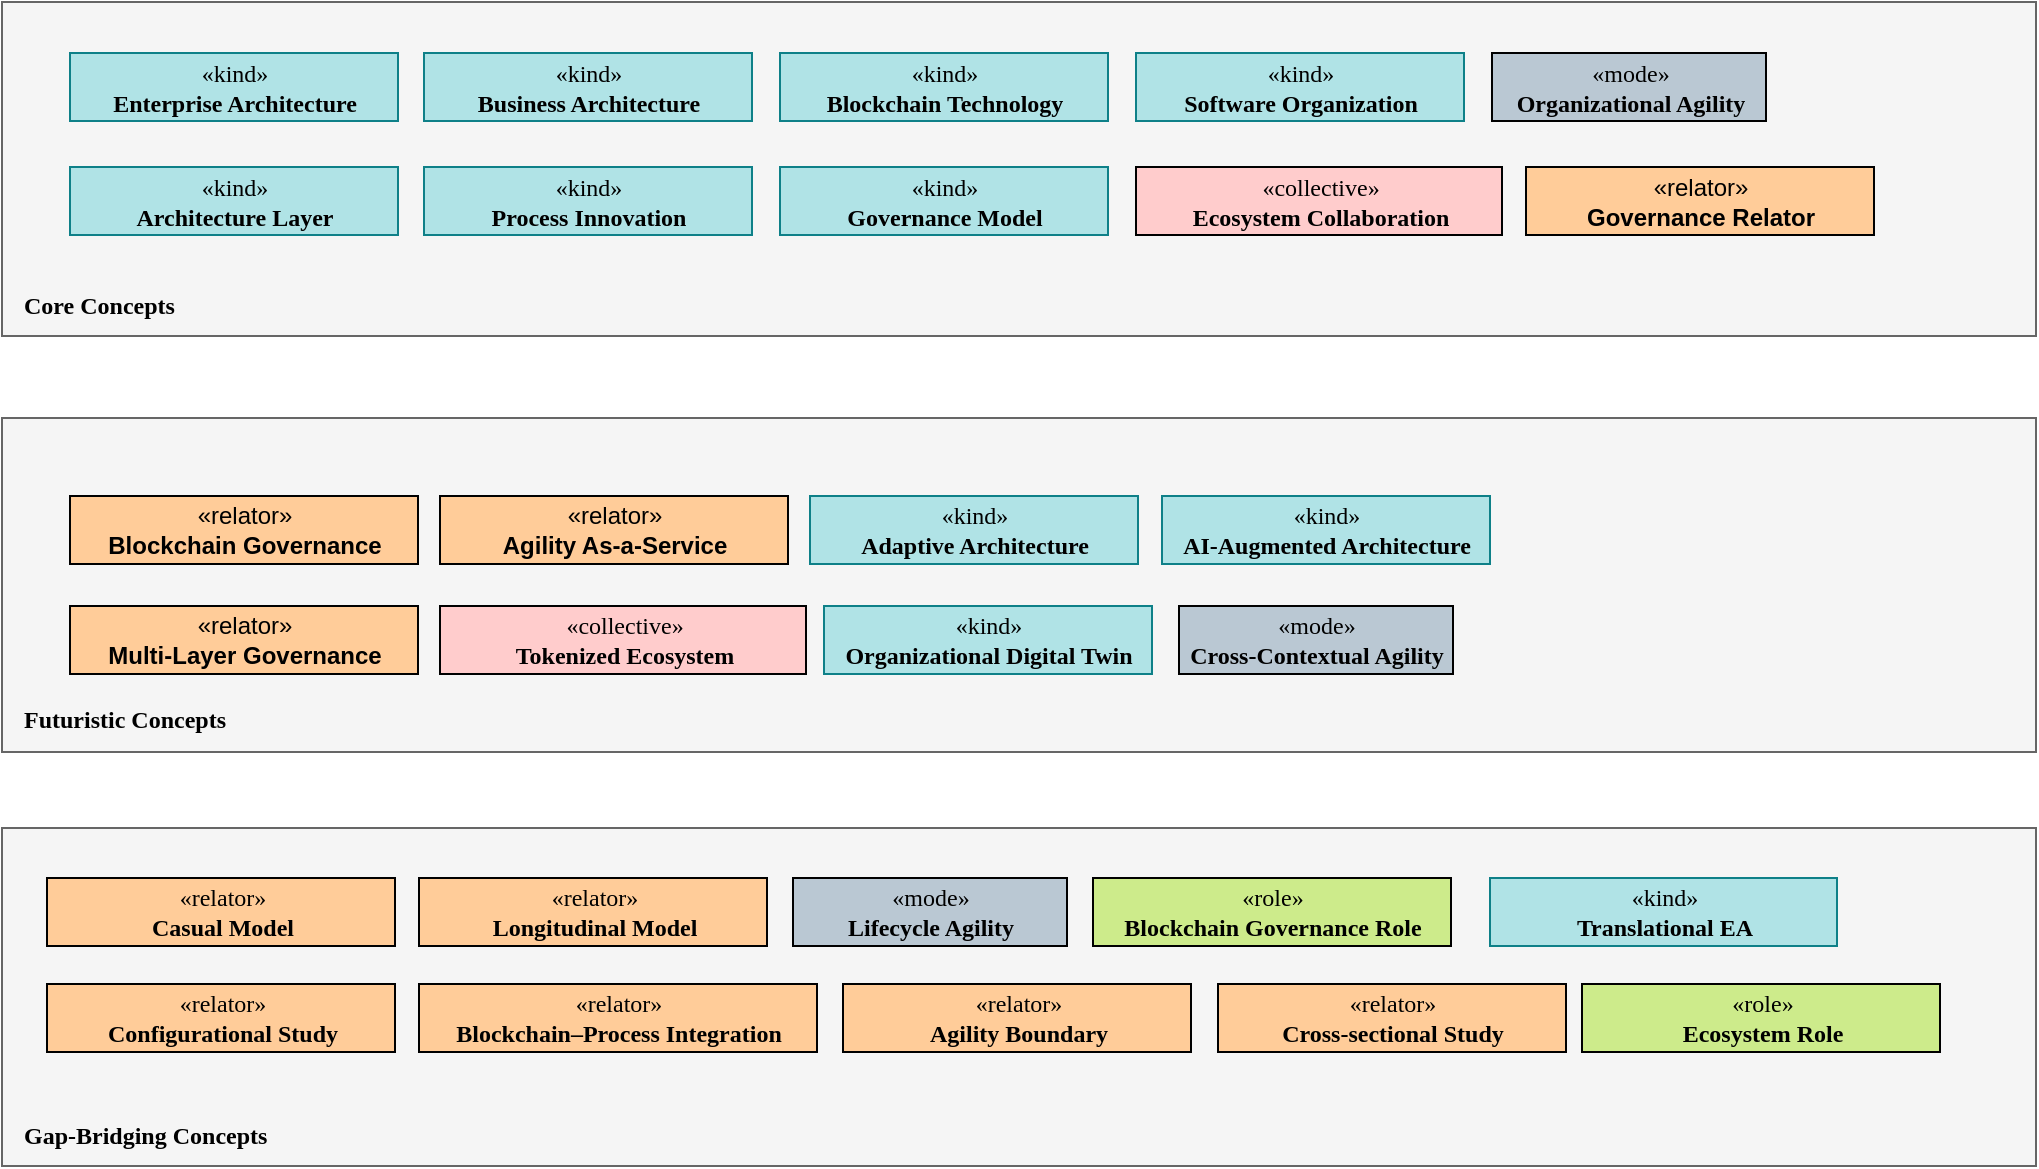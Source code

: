 <mxfile version="28.1.0" pages="3">
  <diagram name="Concept Domains" id="LlPXQGgq_LO1lXldfTFV">
    <mxGraphModel dx="1710" dy="372" grid="0" gridSize="10" guides="1" tooltips="1" connect="1" arrows="1" fold="1" page="0" pageScale="1" pageWidth="827" pageHeight="1169" math="0" shadow="0">
      <root>
        <mxCell id="0" />
        <mxCell id="1" parent="0" />
        <mxCell id="gXr4hJa4hCgXx9BLMYm5-21" value="" style="rounded=0;whiteSpace=wrap;html=1;fontFamily=Times New Roman;fillColor=#f5f5f5;fontColor=#333333;strokeColor=#666666;" vertex="1" parent="1">
          <mxGeometry x="-53" y="427" width="1017" height="167" as="geometry" />
        </mxCell>
        <mxCell id="gXr4hJa4hCgXx9BLMYm5-22" value="" style="fontStyle=0;align=center;verticalAlign=top;childLayout=stackLayout;horizontal=1;startSize=49;horizontalStack=0;resizeParent=1;resizeParentMax=0;resizeLast=0;collapsible=1;marginBottom=0;labelBackgroundColor=none;fillColor=#b0e3e6;strokeColor=#0e8088;fontFamily=Times New Roman;" vertex="1" parent="1">
          <mxGeometry x="-19" y="452.5" width="164" height="34" as="geometry" />
        </mxCell>
        <mxCell id="gXr4hJa4hCgXx9BLMYm5-23" value="&lt;span&gt;«kind»&lt;br&gt;&lt;b&gt;Enterprise Architecture&lt;/b&gt;&lt;/span&gt;" style="html=1;fillColor=#b0e3e6;labelBackgroundColor=none;strokeColor=#0e8088;fontFamily=Times New Roman;" vertex="1" parent="gXr4hJa4hCgXx9BLMYm5-22">
          <mxGeometry width="164" height="34" as="geometry" />
        </mxCell>
        <mxCell id="gXr4hJa4hCgXx9BLMYm5-24" value="" style="fontStyle=0;align=center;verticalAlign=top;childLayout=stackLayout;horizontal=1;startSize=49;horizontalStack=0;resizeParent=1;resizeParentMax=0;resizeLast=0;collapsible=1;marginBottom=0;labelBackgroundColor=none;fillColor=#b0e3e6;strokeColor=#0e8088;fontFamily=Times New Roman;" vertex="1" parent="1">
          <mxGeometry x="158" y="452.5" width="164" height="34" as="geometry" />
        </mxCell>
        <mxCell id="gXr4hJa4hCgXx9BLMYm5-25" value="&lt;span&gt;«kind»&lt;br&gt;&lt;b&gt;Business Architecture&lt;/b&gt;&lt;/span&gt;" style="html=1;fillColor=#b0e3e6;labelBackgroundColor=none;strokeColor=#0e8088;fontFamily=Times New Roman;" vertex="1" parent="gXr4hJa4hCgXx9BLMYm5-24">
          <mxGeometry width="164" height="34" as="geometry" />
        </mxCell>
        <mxCell id="gXr4hJa4hCgXx9BLMYm5-26" value="" style="fontStyle=0;align=center;verticalAlign=top;childLayout=stackLayout;horizontal=1;startSize=49;horizontalStack=0;resizeParent=1;resizeParentMax=0;resizeLast=0;collapsible=1;marginBottom=0;labelBackgroundColor=none;fillColor=#bac8d3;strokeColor=#23445d;fontFamily=Times New Roman;" vertex="1" parent="1">
          <mxGeometry x="692" y="452.5" width="137" height="34" as="geometry" />
        </mxCell>
        <mxCell id="gXr4hJa4hCgXx9BLMYm5-27" value="&lt;span&gt;«mode»&lt;br&gt;&lt;b&gt;Organizational Agility&lt;/b&gt;&lt;/span&gt;" style="html=1;fillColor=none;labelBackgroundColor=none;fontFamily=Times New Roman;" vertex="1" parent="gXr4hJa4hCgXx9BLMYm5-26">
          <mxGeometry width="137" height="34" as="geometry" />
        </mxCell>
        <mxCell id="gXr4hJa4hCgXx9BLMYm5-28" value="" style="fontStyle=0;align=center;verticalAlign=top;childLayout=stackLayout;horizontal=1;startSize=49;horizontalStack=0;resizeParent=1;resizeParentMax=0;resizeLast=0;collapsible=1;marginBottom=0;labelBackgroundColor=none;fillColor=#b0e3e6;strokeColor=#0e8088;fontFamily=Times New Roman;" vertex="1" parent="1">
          <mxGeometry x="336" y="452.5" width="164" height="34" as="geometry" />
        </mxCell>
        <mxCell id="gXr4hJa4hCgXx9BLMYm5-29" value="&lt;span&gt;«kind»&lt;br&gt;&lt;b&gt;Blockchain Technology&lt;/b&gt;&lt;/span&gt;" style="html=1;fillColor=#b0e3e6;labelBackgroundColor=none;strokeColor=#0e8088;fontFamily=Times New Roman;" vertex="1" parent="gXr4hJa4hCgXx9BLMYm5-28">
          <mxGeometry width="164" height="34" as="geometry" />
        </mxCell>
        <mxCell id="gXr4hJa4hCgXx9BLMYm5-30" value="" style="fontStyle=0;align=center;verticalAlign=top;childLayout=stackLayout;horizontal=1;startSize=49;horizontalStack=0;resizeParent=1;resizeParentMax=0;resizeLast=0;collapsible=1;marginBottom=0;labelBackgroundColor=none;fillColor=#b0e3e6;strokeColor=#0e8088;fontFamily=Times New Roman;" vertex="1" parent="1">
          <mxGeometry x="514" y="452.5" width="164" height="34" as="geometry" />
        </mxCell>
        <mxCell id="gXr4hJa4hCgXx9BLMYm5-31" value="&lt;span&gt;«kind»&lt;br&gt;&lt;b&gt;Software Organization&lt;/b&gt;&lt;/span&gt;" style="html=1;fillColor=#b0e3e6;labelBackgroundColor=none;strokeColor=#0e8088;fontFamily=Times New Roman;" vertex="1" parent="gXr4hJa4hCgXx9BLMYm5-30">
          <mxGeometry width="164" height="34" as="geometry" />
        </mxCell>
        <mxCell id="gXr4hJa4hCgXx9BLMYm5-32" value="" style="fontStyle=0;align=center;verticalAlign=top;childLayout=stackLayout;horizontal=1;startSize=49;horizontalStack=0;resizeParent=1;resizeParentMax=0;resizeLast=0;collapsible=1;marginBottom=0;labelBackgroundColor=none;fillColor=#b0e3e6;strokeColor=#0e8088;fontFamily=Times New Roman;" vertex="1" parent="1">
          <mxGeometry x="-19" y="509.5" width="164" height="34" as="geometry" />
        </mxCell>
        <mxCell id="gXr4hJa4hCgXx9BLMYm5-33" value="&lt;span&gt;«kind»&lt;br&gt;&lt;/span&gt;&lt;div&gt;&lt;b&gt;Architecture Layer&lt;/b&gt;&lt;/div&gt;" style="html=1;fillColor=#b0e3e6;labelBackgroundColor=none;strokeColor=#0e8088;fontFamily=Times New Roman;" vertex="1" parent="gXr4hJa4hCgXx9BLMYm5-32">
          <mxGeometry width="164" height="34" as="geometry" />
        </mxCell>
        <mxCell id="gXr4hJa4hCgXx9BLMYm5-34" value="" style="fontStyle=0;align=center;verticalAlign=top;childLayout=stackLayout;horizontal=1;startSize=49;horizontalStack=0;resizeParent=1;resizeParentMax=0;resizeLast=0;collapsible=1;marginBottom=0;labelBackgroundColor=none;fillColor=#b0e3e6;strokeColor=#0e8088;fontFamily=Times New Roman;" vertex="1" parent="1">
          <mxGeometry x="158" y="509.5" width="164" height="34" as="geometry" />
        </mxCell>
        <mxCell id="gXr4hJa4hCgXx9BLMYm5-35" value="&lt;span&gt;«kind»&lt;br&gt;&lt;/span&gt;&lt;div&gt;&lt;b&gt;Process Innovation&lt;/b&gt;&lt;/div&gt;" style="html=1;fillColor=#b0e3e6;labelBackgroundColor=none;strokeColor=#0e8088;fontFamily=Times New Roman;" vertex="1" parent="gXr4hJa4hCgXx9BLMYm5-34">
          <mxGeometry width="164" height="34" as="geometry" />
        </mxCell>
        <mxCell id="gXr4hJa4hCgXx9BLMYm5-36" value="" style="fontStyle=0;align=center;verticalAlign=top;childLayout=stackLayout;horizontal=1;startSize=49;horizontalStack=0;resizeParent=1;resizeParentMax=0;resizeLast=0;collapsible=1;marginBottom=0;labelBackgroundColor=none;fillColor=#b0e3e6;strokeColor=#0e8088;fontFamily=Times New Roman;" vertex="1" parent="1">
          <mxGeometry x="336" y="509.5" width="164" height="34" as="geometry" />
        </mxCell>
        <mxCell id="gXr4hJa4hCgXx9BLMYm5-37" value="&lt;span&gt;«kind»&lt;br&gt;&lt;/span&gt;&lt;div&gt;&lt;b&gt;Governance Model&lt;/b&gt;&lt;/div&gt;" style="html=1;fillColor=#b0e3e6;labelBackgroundColor=none;strokeColor=#0e8088;fontFamily=Times New Roman;" vertex="1" parent="gXr4hJa4hCgXx9BLMYm5-36">
          <mxGeometry width="164" height="34" as="geometry" />
        </mxCell>
        <mxCell id="gXr4hJa4hCgXx9BLMYm5-38" value="" style="fontStyle=0;align=center;verticalAlign=top;childLayout=stackLayout;horizontal=1;startSize=49;horizontalStack=0;resizeParent=1;resizeParentMax=0;resizeLast=0;collapsible=1;marginBottom=0;labelBackgroundColor=none;fillColor=#ffcccc;strokeColor=#36393d;fontFamily=Times New Roman;" vertex="1" parent="1">
          <mxGeometry x="514" y="509.5" width="183" height="34" as="geometry" />
        </mxCell>
        <mxCell id="gXr4hJa4hCgXx9BLMYm5-39" value="&lt;span&gt;«collective»&lt;br&gt;&lt;b&gt;Ecosystem Collaboration&lt;/b&gt;&lt;/span&gt;" style="html=1;fillColor=none;labelBackgroundColor=none;fontFamily=Times New Roman;" vertex="1" parent="gXr4hJa4hCgXx9BLMYm5-38">
          <mxGeometry width="183" height="34" as="geometry" />
        </mxCell>
        <mxCell id="gXr4hJa4hCgXx9BLMYm5-40" value="Core Concepts" style="text;html=1;align=left;verticalAlign=middle;whiteSpace=wrap;rounded=0;fontFamily=Times New Roman;fontStyle=1" vertex="1" parent="1">
          <mxGeometry x="-44" y="564" width="121" height="30" as="geometry" />
        </mxCell>
        <mxCell id="gXr4hJa4hCgXx9BLMYm5-41" value="" style="rounded=0;whiteSpace=wrap;html=1;fontFamily=Times New Roman;fillColor=#f5f5f5;fontColor=#333333;strokeColor=#666666;" vertex="1" parent="1">
          <mxGeometry x="-53" y="635" width="1017" height="167" as="geometry" />
        </mxCell>
        <mxCell id="gXr4hJa4hCgXx9BLMYm5-42" value="Futuristic Concepts" style="text;html=1;align=left;verticalAlign=middle;whiteSpace=wrap;rounded=0;fontFamily=Times New Roman;fontStyle=1" vertex="1" parent="1">
          <mxGeometry x="-44" y="771" width="121" height="30" as="geometry" />
        </mxCell>
        <mxCell id="gXr4hJa4hCgXx9BLMYm5-43" value="" style="fontStyle=0;align=center;verticalAlign=top;childLayout=stackLayout;horizontal=1;startSize=49;horizontalStack=0;resizeParent=1;resizeParentMax=0;resizeLast=0;collapsible=1;marginBottom=0;labelBackgroundColor=none;fillColor=#ffcc99;strokeColor=#36393d;" vertex="1" parent="1">
          <mxGeometry x="-19" y="674" width="174" height="34" as="geometry" />
        </mxCell>
        <mxCell id="gXr4hJa4hCgXx9BLMYm5-44" value="&lt;span&gt;«relator»&lt;br&gt;&lt;b&gt;Blockchain Governance&lt;/b&gt;&lt;/span&gt;" style="html=1;fillColor=none;labelBackgroundColor=none;" vertex="1" parent="gXr4hJa4hCgXx9BLMYm5-43">
          <mxGeometry width="174" height="34" as="geometry" />
        </mxCell>
        <mxCell id="gXr4hJa4hCgXx9BLMYm5-46" value="" style="fontStyle=0;align=center;verticalAlign=top;childLayout=stackLayout;horizontal=1;startSize=49;horizontalStack=0;resizeParent=1;resizeParentMax=0;resizeLast=0;collapsible=1;marginBottom=0;labelBackgroundColor=none;fillColor=#ffcc99;strokeColor=#36393d;" vertex="1" parent="1">
          <mxGeometry x="166" y="674" width="174" height="34" as="geometry" />
        </mxCell>
        <mxCell id="gXr4hJa4hCgXx9BLMYm5-47" value="&lt;span&gt;«relator»&lt;br&gt;&lt;b&gt;Agility As-a-Service&lt;/b&gt;&lt;/span&gt;" style="html=1;fillColor=none;labelBackgroundColor=none;" vertex="1" parent="gXr4hJa4hCgXx9BLMYm5-46">
          <mxGeometry width="174" height="34" as="geometry" />
        </mxCell>
        <mxCell id="gXr4hJa4hCgXx9BLMYm5-48" value="" style="fontStyle=0;align=center;verticalAlign=top;childLayout=stackLayout;horizontal=1;startSize=49;horizontalStack=0;resizeParent=1;resizeParentMax=0;resizeLast=0;collapsible=1;marginBottom=0;labelBackgroundColor=none;fillColor=#ffcccc;strokeColor=#36393d;fontFamily=Times New Roman;" vertex="1" parent="1">
          <mxGeometry x="166" y="729" width="183" height="34" as="geometry" />
        </mxCell>
        <mxCell id="gXr4hJa4hCgXx9BLMYm5-49" value="&lt;span&gt;«collective»&lt;br&gt;&lt;b&gt;Tokenized Ecosystem&lt;/b&gt;&lt;/span&gt;" style="html=1;fillColor=none;labelBackgroundColor=none;fontFamily=Times New Roman;" vertex="1" parent="gXr4hJa4hCgXx9BLMYm5-48">
          <mxGeometry width="183" height="34" as="geometry" />
        </mxCell>
        <mxCell id="gXr4hJa4hCgXx9BLMYm5-50" value="" style="fontStyle=0;align=center;verticalAlign=top;childLayout=stackLayout;horizontal=1;startSize=49;horizontalStack=0;resizeParent=1;resizeParentMax=0;resizeLast=0;collapsible=1;marginBottom=0;labelBackgroundColor=none;fillColor=#b0e3e6;strokeColor=#0e8088;fontFamily=Times New Roman;" vertex="1" parent="1">
          <mxGeometry x="351" y="674" width="164" height="34" as="geometry" />
        </mxCell>
        <mxCell id="gXr4hJa4hCgXx9BLMYm5-51" value="&lt;span&gt;«kind»&lt;br&gt;&lt;/span&gt;&lt;div&gt;&lt;b&gt;Adaptive Architecture&lt;/b&gt;&lt;/div&gt;" style="html=1;fillColor=#b0e3e6;labelBackgroundColor=none;strokeColor=#0e8088;fontFamily=Times New Roman;" vertex="1" parent="gXr4hJa4hCgXx9BLMYm5-50">
          <mxGeometry width="164" height="34" as="geometry" />
        </mxCell>
        <mxCell id="gXr4hJa4hCgXx9BLMYm5-52" value="" style="fontStyle=0;align=center;verticalAlign=top;childLayout=stackLayout;horizontal=1;startSize=49;horizontalStack=0;resizeParent=1;resizeParentMax=0;resizeLast=0;collapsible=1;marginBottom=0;labelBackgroundColor=none;fillColor=#b0e3e6;strokeColor=#0e8088;fontFamily=Times New Roman;" vertex="1" parent="1">
          <mxGeometry x="527" y="674" width="164" height="34" as="geometry" />
        </mxCell>
        <mxCell id="gXr4hJa4hCgXx9BLMYm5-53" value="&lt;span&gt;«kind»&lt;br&gt;&lt;/span&gt;&lt;div&gt;&lt;b&gt;AI-Augmented Architecture&lt;/b&gt;&lt;/div&gt;" style="html=1;fillColor=#b0e3e6;labelBackgroundColor=none;strokeColor=#0e8088;fontFamily=Times New Roman;" vertex="1" parent="gXr4hJa4hCgXx9BLMYm5-52">
          <mxGeometry width="164" height="34" as="geometry" />
        </mxCell>
        <mxCell id="gXr4hJa4hCgXx9BLMYm5-54" value="" style="fontStyle=0;align=center;verticalAlign=top;childLayout=stackLayout;horizontal=1;startSize=49;horizontalStack=0;resizeParent=1;resizeParentMax=0;resizeLast=0;collapsible=1;marginBottom=0;labelBackgroundColor=none;fillColor=#ffcc99;strokeColor=#36393d;" vertex="1" parent="1">
          <mxGeometry x="-19" y="729" width="174" height="34" as="geometry" />
        </mxCell>
        <mxCell id="gXr4hJa4hCgXx9BLMYm5-55" value="&lt;span&gt;«relator»&lt;br&gt;&lt;b&gt;Multi-Layer Governance&lt;/b&gt;&lt;/span&gt;" style="html=1;fillColor=none;labelBackgroundColor=none;" vertex="1" parent="gXr4hJa4hCgXx9BLMYm5-54">
          <mxGeometry width="174" height="34" as="geometry" />
        </mxCell>
        <mxCell id="gXr4hJa4hCgXx9BLMYm5-57" value="" style="fontStyle=0;align=center;verticalAlign=top;childLayout=stackLayout;horizontal=1;startSize=49;horizontalStack=0;resizeParent=1;resizeParentMax=0;resizeLast=0;collapsible=1;marginBottom=0;labelBackgroundColor=none;fillColor=#bac8d3;strokeColor=#23445d;fontFamily=Times New Roman;" vertex="1" parent="1">
          <mxGeometry x="535.5" y="729" width="137" height="34" as="geometry" />
        </mxCell>
        <mxCell id="gXr4hJa4hCgXx9BLMYm5-58" value="&lt;span&gt;«mode»&lt;br&gt;&lt;b&gt;Cross-Contextual Agility&lt;/b&gt;&lt;/span&gt;" style="html=1;fillColor=none;labelBackgroundColor=none;fontFamily=Times New Roman;" vertex="1" parent="gXr4hJa4hCgXx9BLMYm5-57">
          <mxGeometry width="137" height="34" as="geometry" />
        </mxCell>
        <mxCell id="gXr4hJa4hCgXx9BLMYm5-59" value="" style="fontStyle=0;align=center;verticalAlign=top;childLayout=stackLayout;horizontal=1;startSize=49;horizontalStack=0;resizeParent=1;resizeParentMax=0;resizeLast=0;collapsible=1;marginBottom=0;labelBackgroundColor=none;fillColor=#b0e3e6;strokeColor=#0e8088;fontFamily=Times New Roman;" vertex="1" parent="1">
          <mxGeometry x="358" y="729" width="164" height="34" as="geometry" />
        </mxCell>
        <mxCell id="gXr4hJa4hCgXx9BLMYm5-60" value="&lt;span&gt;«kind»&lt;br&gt;&lt;/span&gt;&lt;div&gt;&lt;b&gt;Organizational Digital Twin&lt;/b&gt;&lt;/div&gt;" style="html=1;fillColor=#b0e3e6;labelBackgroundColor=none;strokeColor=#0e8088;fontFamily=Times New Roman;" vertex="1" parent="gXr4hJa4hCgXx9BLMYm5-59">
          <mxGeometry width="164" height="34" as="geometry" />
        </mxCell>
        <mxCell id="gXr4hJa4hCgXx9BLMYm5-90" value="" style="rounded=0;whiteSpace=wrap;html=1;fontFamily=Times New Roman;fillColor=#f5f5f5;fontColor=#333333;strokeColor=#666666;" vertex="1" parent="1">
          <mxGeometry x="-53" y="840" width="1017" height="169" as="geometry" />
        </mxCell>
        <mxCell id="gXr4hJa4hCgXx9BLMYm5-91" value="Gap-Bridging Concepts" style="text;html=1;align=left;verticalAlign=middle;whiteSpace=wrap;rounded=0;fontFamily=Times New Roman;fontStyle=1" vertex="1" parent="1">
          <mxGeometry x="-44" y="979" width="142" height="30" as="geometry" />
        </mxCell>
        <mxCell id="gXr4hJa4hCgXx9BLMYm5-113" value="" style="fontStyle=0;align=center;verticalAlign=top;childLayout=stackLayout;horizontal=1;startSize=49;horizontalStack=0;resizeParent=1;resizeParentMax=0;resizeLast=0;collapsible=1;marginBottom=0;labelBackgroundColor=none;fillColor=#ffcc99;strokeColor=#36393d;fontFamily=Times New Roman;" vertex="1" parent="1">
          <mxGeometry x="-30.5" y="865" width="174" height="34" as="geometry" />
        </mxCell>
        <mxCell id="gXr4hJa4hCgXx9BLMYm5-114" value="&lt;span&gt;«relator»&lt;br&gt;&lt;b&gt;Casual Model&lt;/b&gt;&lt;/span&gt;" style="html=1;fillColor=none;labelBackgroundColor=none;fontFamily=Times New Roman;" vertex="1" parent="gXr4hJa4hCgXx9BLMYm5-113">
          <mxGeometry width="174" height="34" as="geometry" />
        </mxCell>
        <mxCell id="gXr4hJa4hCgXx9BLMYm5-115" value="" style="fontStyle=0;align=center;verticalAlign=top;childLayout=stackLayout;horizontal=1;startSize=49;horizontalStack=0;resizeParent=1;resizeParentMax=0;resizeLast=0;collapsible=1;marginBottom=0;labelBackgroundColor=none;fillColor=#ffcc99;strokeColor=#36393d;fontFamily=Times New Roman;" vertex="1" parent="1">
          <mxGeometry x="155.5" y="865" width="174" height="34" as="geometry" />
        </mxCell>
        <mxCell id="gXr4hJa4hCgXx9BLMYm5-116" value="&lt;span&gt;«relator»&lt;br&gt;&lt;/span&gt;&lt;b&gt;&lt;font&gt;Longitudinal Model&lt;/font&gt;&lt;/b&gt;&lt;span&gt;&lt;/span&gt;" style="html=1;fillColor=none;labelBackgroundColor=none;fontFamily=Times New Roman;" vertex="1" parent="gXr4hJa4hCgXx9BLMYm5-115">
          <mxGeometry width="174" height="34" as="geometry" />
        </mxCell>
        <mxCell id="gXr4hJa4hCgXx9BLMYm5-117" value="" style="fontStyle=0;align=center;verticalAlign=top;childLayout=stackLayout;horizontal=1;startSize=49;horizontalStack=0;resizeParent=1;resizeParentMax=0;resizeLast=0;collapsible=1;marginBottom=0;labelBackgroundColor=none;fillColor=#ffcc99;strokeColor=#36393d;fontFamily=Times New Roman;" vertex="1" parent="1">
          <mxGeometry x="155.5" y="918" width="199" height="34" as="geometry" />
        </mxCell>
        <mxCell id="gXr4hJa4hCgXx9BLMYm5-118" value="&lt;span&gt;«relator»&lt;br&gt;&lt;/span&gt;&lt;b&gt;Blockchain–Process Integration&lt;/b&gt;&lt;span&gt;&lt;/span&gt;" style="html=1;fillColor=none;labelBackgroundColor=none;fontFamily=Times New Roman;" vertex="1" parent="gXr4hJa4hCgXx9BLMYm5-117">
          <mxGeometry width="199" height="34" as="geometry" />
        </mxCell>
        <mxCell id="gXr4hJa4hCgXx9BLMYm5-119" value="" style="fontStyle=0;align=center;verticalAlign=top;childLayout=stackLayout;horizontal=1;startSize=49;horizontalStack=0;resizeParent=1;resizeParentMax=0;resizeLast=0;collapsible=1;marginBottom=0;labelBackgroundColor=none;fillColor=#bac8d3;strokeColor=#23445d;fontFamily=Times New Roman;" vertex="1" parent="1">
          <mxGeometry x="342.5" y="865" width="137" height="34" as="geometry" />
        </mxCell>
        <mxCell id="gXr4hJa4hCgXx9BLMYm5-120" value="&lt;span&gt;«mode»&lt;br&gt;&lt;b&gt;Lifecycle Agility&lt;/b&gt;&lt;/span&gt;" style="html=1;fillColor=none;labelBackgroundColor=none;fontFamily=Times New Roman;" vertex="1" parent="gXr4hJa4hCgXx9BLMYm5-119">
          <mxGeometry width="137" height="34" as="geometry" />
        </mxCell>
        <mxCell id="gXr4hJa4hCgXx9BLMYm5-121" value="" style="fontStyle=0;align=center;verticalAlign=top;childLayout=stackLayout;horizontal=1;startSize=49;horizontalStack=0;resizeParent=1;resizeParentMax=0;resizeLast=0;collapsible=1;marginBottom=0;labelBackgroundColor=none;fillColor=#cdeb8b;strokeColor=#36393d;fontFamily=Times New Roman;" vertex="1" parent="1">
          <mxGeometry x="492.5" y="865" width="179" height="34" as="geometry" />
        </mxCell>
        <mxCell id="gXr4hJa4hCgXx9BLMYm5-122" value="&lt;span&gt;«role»&lt;br&gt;&lt;/span&gt;&lt;b&gt;Blockchain Governance Role&lt;/b&gt;" style="html=1;fillColor=none;labelBackgroundColor=none;fontFamily=Times New Roman;" vertex="1" parent="gXr4hJa4hCgXx9BLMYm5-121">
          <mxGeometry width="179" height="34" as="geometry" />
        </mxCell>
        <mxCell id="gXr4hJa4hCgXx9BLMYm5-123" value="" style="fontStyle=0;align=center;verticalAlign=top;childLayout=stackLayout;horizontal=1;startSize=49;horizontalStack=0;resizeParent=1;resizeParentMax=0;resizeLast=0;collapsible=1;marginBottom=0;labelBackgroundColor=none;fillColor=#ffcc99;strokeColor=#36393d;fontFamily=Times New Roman;" vertex="1" parent="1">
          <mxGeometry x="-30.5" y="918" width="174" height="34" as="geometry" />
        </mxCell>
        <mxCell id="gXr4hJa4hCgXx9BLMYm5-124" value="&lt;span&gt;«relator»&lt;br&gt;&lt;b&gt;Configurational Study&lt;/b&gt;&lt;/span&gt;" style="html=1;fillColor=none;labelBackgroundColor=none;fontFamily=Times New Roman;" vertex="1" parent="gXr4hJa4hCgXx9BLMYm5-123">
          <mxGeometry width="174" height="34" as="geometry" />
        </mxCell>
        <mxCell id="gXr4hJa4hCgXx9BLMYm5-125" value="" style="fontStyle=0;align=center;verticalAlign=top;childLayout=stackLayout;horizontal=1;startSize=49;horizontalStack=0;resizeParent=1;resizeParentMax=0;resizeLast=0;collapsible=1;marginBottom=0;labelBackgroundColor=none;fillColor=#ffcc99;strokeColor=#36393d;fontFamily=Times New Roman;" vertex="1" parent="1">
          <mxGeometry x="367.5" y="918" width="174" height="34" as="geometry" />
        </mxCell>
        <mxCell id="gXr4hJa4hCgXx9BLMYm5-126" value="&lt;span&gt;«relator»&lt;br&gt;&lt;/span&gt;&lt;b&gt;&lt;font&gt;Agility Boundary&lt;/font&gt;&lt;/b&gt;&lt;span&gt;&lt;/span&gt;" style="html=1;fillColor=none;labelBackgroundColor=none;fontFamily=Times New Roman;" vertex="1" parent="gXr4hJa4hCgXx9BLMYm5-125">
          <mxGeometry width="174" height="34" as="geometry" />
        </mxCell>
        <mxCell id="gXr4hJa4hCgXx9BLMYm5-129" value="" style="fontStyle=0;align=center;verticalAlign=top;childLayout=stackLayout;horizontal=1;startSize=49;horizontalStack=0;resizeParent=1;resizeParentMax=0;resizeLast=0;collapsible=1;marginBottom=0;labelBackgroundColor=none;fillColor=#ffcc99;strokeColor=#36393d;fontFamily=Times New Roman;" vertex="1" parent="1">
          <mxGeometry x="555" y="918" width="174" height="34" as="geometry" />
        </mxCell>
        <mxCell id="gXr4hJa4hCgXx9BLMYm5-130" value="&lt;span&gt;«relator»&lt;br&gt;&lt;/span&gt;&lt;font&gt;&lt;b&gt;Cross-sectional Study&lt;/b&gt;&lt;/font&gt;&lt;span&gt;&lt;/span&gt;" style="html=1;fillColor=none;labelBackgroundColor=none;fontFamily=Times New Roman;" vertex="1" parent="gXr4hJa4hCgXx9BLMYm5-129">
          <mxGeometry width="174" height="34" as="geometry" />
        </mxCell>
        <mxCell id="gXr4hJa4hCgXx9BLMYm5-131" value="" style="fontStyle=0;align=center;verticalAlign=top;childLayout=stackLayout;horizontal=1;startSize=49;horizontalStack=0;resizeParent=1;resizeParentMax=0;resizeLast=0;collapsible=1;marginBottom=0;labelBackgroundColor=none;fillColor=#b0e3e6;strokeColor=#0e8088;fontFamily=Times New Roman;" vertex="1" parent="1">
          <mxGeometry x="691" y="865" width="173.5" height="34" as="geometry" />
        </mxCell>
        <mxCell id="gXr4hJa4hCgXx9BLMYm5-132" value="&lt;span&gt;«kind»&lt;br&gt;&lt;/span&gt;&lt;div&gt;&lt;b&gt;Translational EA&lt;/b&gt;&lt;/div&gt;" style="html=1;fillColor=#b0e3e6;labelBackgroundColor=none;strokeColor=#0e8088;fontFamily=Times New Roman;" vertex="1" parent="gXr4hJa4hCgXx9BLMYm5-131">
          <mxGeometry width="173.5" height="34" as="geometry" />
        </mxCell>
        <mxCell id="gXr4hJa4hCgXx9BLMYm5-133" value="" style="fontStyle=0;align=center;verticalAlign=top;childLayout=stackLayout;horizontal=1;startSize=49;horizontalStack=0;resizeParent=1;resizeParentMax=0;resizeLast=0;collapsible=1;marginBottom=0;labelBackgroundColor=none;fillColor=#cdeb8b;strokeColor=#36393d;fontFamily=Times New Roman;" vertex="1" parent="1">
          <mxGeometry x="737" y="918" width="179" height="34" as="geometry" />
        </mxCell>
        <mxCell id="gXr4hJa4hCgXx9BLMYm5-134" value="&lt;span&gt;«role»&lt;br&gt;&lt;/span&gt;&lt;b&gt;Ecosystem Role&lt;/b&gt;" style="html=1;fillColor=none;labelBackgroundColor=none;fontFamily=Times New Roman;" vertex="1" parent="gXr4hJa4hCgXx9BLMYm5-133">
          <mxGeometry width="179" height="34" as="geometry" />
        </mxCell>
        <mxCell id="K1tW1-x_pCUm2MpM7S57-1" value="" style="fontStyle=0;align=center;verticalAlign=top;childLayout=stackLayout;horizontal=1;startSize=49;horizontalStack=0;resizeParent=1;resizeParentMax=0;resizeLast=0;collapsible=1;marginBottom=0;labelBackgroundColor=none;fillColor=#ffcc99;strokeColor=#36393d;" vertex="1" parent="1">
          <mxGeometry x="709" y="509.5" width="174" height="34" as="geometry" />
        </mxCell>
        <mxCell id="K1tW1-x_pCUm2MpM7S57-2" value="&lt;span&gt;«relator»&lt;br&gt;&lt;b&gt;Governance Relator&lt;/b&gt;&lt;/span&gt;" style="html=1;fillColor=none;labelBackgroundColor=none;" vertex="1" parent="K1tW1-x_pCUm2MpM7S57-1">
          <mxGeometry width="174" height="34" as="geometry" />
        </mxCell>
      </root>
    </mxGraphModel>
  </diagram>
  <diagram id="Toc9P1QGUEGwqXfU5knP" name="UFO-Based Conceptual Model">
    <mxGraphModel dx="772" dy="1326" grid="0" gridSize="10" guides="1" tooltips="1" connect="1" arrows="1" fold="1" page="0" pageScale="1" pageWidth="827" pageHeight="1169" math="0" shadow="0">
      <root>
        <mxCell id="0" />
        <mxCell id="1" parent="0" />
        <mxCell id="FZ3YhNwh0db2FoOgWg9B-2" value="" style="fontStyle=0;align=center;verticalAlign=top;childLayout=stackLayout;horizontal=1;startSize=49;horizontalStack=0;resizeParent=1;resizeParentMax=0;resizeLast=0;collapsible=1;marginBottom=0;labelBackgroundColor=none;fillColor=#b0e3e6;strokeColor=#0e8088;fontFamily=Times New Roman;" vertex="1" parent="1">
          <mxGeometry x="1511" y="439.5" width="164" height="34" as="geometry" />
        </mxCell>
        <mxCell id="FZ3YhNwh0db2FoOgWg9B-3" value="&lt;span&gt;«kind»&lt;br&gt;&lt;b&gt;Enterprise Architecture&lt;/b&gt;&lt;/span&gt;" style="html=1;fillColor=#b0e3e6;labelBackgroundColor=none;strokeColor=#0e8088;fontFamily=Times New Roman;" vertex="1" parent="FZ3YhNwh0db2FoOgWg9B-2">
          <mxGeometry width="164" height="34" as="geometry" />
        </mxCell>
        <mxCell id="FZ3YhNwh0db2FoOgWg9B-4" value="" style="fontStyle=0;align=center;verticalAlign=top;childLayout=stackLayout;horizontal=1;startSize=49;horizontalStack=0;resizeParent=1;resizeParentMax=0;resizeLast=0;collapsible=1;marginBottom=0;labelBackgroundColor=none;fillColor=#b0e3e6;strokeColor=#0e8088;fontFamily=Times New Roman;" vertex="1" parent="1">
          <mxGeometry x="1511" y="326" width="164" height="34" as="geometry" />
        </mxCell>
        <mxCell id="FZ3YhNwh0db2FoOgWg9B-5" value="&lt;span&gt;«kind»&lt;br&gt;&lt;b&gt;Business Architecture&lt;/b&gt;&lt;/span&gt;" style="html=1;fillColor=#b0e3e6;labelBackgroundColor=none;strokeColor=#0e8088;fontFamily=Times New Roman;" vertex="1" parent="FZ3YhNwh0db2FoOgWg9B-4">
          <mxGeometry width="164" height="34" as="geometry" />
        </mxCell>
        <mxCell id="FZ3YhNwh0db2FoOgWg9B-6" value="" style="fontStyle=0;align=center;verticalAlign=top;childLayout=stackLayout;horizontal=1;startSize=49;horizontalStack=0;resizeParent=1;resizeParentMax=0;resizeLast=0;collapsible=1;marginBottom=0;labelBackgroundColor=none;fillColor=#bac8d3;strokeColor=#23445d;fontFamily=Times New Roman;" vertex="1" parent="1">
          <mxGeometry x="1511" y="238" width="137" height="34" as="geometry" />
        </mxCell>
        <mxCell id="FZ3YhNwh0db2FoOgWg9B-7" value="&lt;span&gt;«mode»&lt;br&gt;&lt;b&gt;Organizational Agility&lt;/b&gt;&lt;/span&gt;" style="html=1;fillColor=none;labelBackgroundColor=none;fontFamily=Times New Roman;" vertex="1" parent="FZ3YhNwh0db2FoOgWg9B-6">
          <mxGeometry width="137" height="34" as="geometry" />
        </mxCell>
        <mxCell id="FZ3YhNwh0db2FoOgWg9B-8" value="" style="fontStyle=0;align=center;verticalAlign=top;childLayout=stackLayout;horizontal=1;startSize=49;horizontalStack=0;resizeParent=1;resizeParentMax=0;resizeLast=0;collapsible=1;marginBottom=0;labelBackgroundColor=none;fillColor=#b0e3e6;strokeColor=#0e8088;fontFamily=Times New Roman;" vertex="1" parent="1">
          <mxGeometry x="1900" y="183" width="164" height="34" as="geometry" />
        </mxCell>
        <mxCell id="FZ3YhNwh0db2FoOgWg9B-9" value="&lt;span&gt;«kind»&lt;br&gt;&lt;b&gt;Blockchain Technology&lt;/b&gt;&lt;/span&gt;" style="html=1;fillColor=#b0e3e6;labelBackgroundColor=none;strokeColor=#0e8088;fontFamily=Times New Roman;" vertex="1" parent="FZ3YhNwh0db2FoOgWg9B-8">
          <mxGeometry width="164" height="34" as="geometry" />
        </mxCell>
        <mxCell id="FZ3YhNwh0db2FoOgWg9B-10" value="" style="fontStyle=0;align=center;verticalAlign=top;childLayout=stackLayout;horizontal=1;startSize=49;horizontalStack=0;resizeParent=1;resizeParentMax=0;resizeLast=0;collapsible=1;marginBottom=0;labelBackgroundColor=none;fillColor=#b0e3e6;strokeColor=#0e8088;fontFamily=Times New Roman;" vertex="1" parent="1">
          <mxGeometry x="1093" y="439.5" width="164" height="34" as="geometry" />
        </mxCell>
        <mxCell id="FZ3YhNwh0db2FoOgWg9B-11" value="&lt;span&gt;«kind»&lt;br&gt;&lt;b&gt;Software Organization&lt;/b&gt;&lt;/span&gt;" style="html=1;fillColor=#b0e3e6;labelBackgroundColor=none;strokeColor=#0e8088;fontFamily=Times New Roman;" vertex="1" parent="FZ3YhNwh0db2FoOgWg9B-10">
          <mxGeometry width="164" height="34" as="geometry" />
        </mxCell>
        <mxCell id="FZ3YhNwh0db2FoOgWg9B-12" value="" style="fontStyle=0;align=center;verticalAlign=top;childLayout=stackLayout;horizontal=1;startSize=49;horizontalStack=0;resizeParent=1;resizeParentMax=0;resizeLast=0;collapsible=1;marginBottom=0;labelBackgroundColor=none;fillColor=#b0e3e6;strokeColor=#0e8088;fontFamily=Times New Roman;" vertex="1" parent="1">
          <mxGeometry x="1511" y="561" width="164" height="34" as="geometry" />
        </mxCell>
        <mxCell id="FZ3YhNwh0db2FoOgWg9B-13" value="&lt;span&gt;«kind»&lt;br&gt;&lt;/span&gt;&lt;div&gt;&lt;b&gt;Architecture Layer&lt;/b&gt;&lt;/div&gt;" style="html=1;fillColor=#b0e3e6;labelBackgroundColor=none;strokeColor=#0e8088;fontFamily=Times New Roman;" vertex="1" parent="FZ3YhNwh0db2FoOgWg9B-12">
          <mxGeometry width="164" height="34" as="geometry" />
        </mxCell>
        <mxCell id="FZ3YhNwh0db2FoOgWg9B-14" value="" style="fontStyle=0;align=center;verticalAlign=top;childLayout=stackLayout;horizontal=1;startSize=49;horizontalStack=0;resizeParent=1;resizeParentMax=0;resizeLast=0;collapsible=1;marginBottom=0;labelBackgroundColor=none;fillColor=#b0e3e6;strokeColor=#0e8088;fontFamily=Times New Roman;" vertex="1" parent="1">
          <mxGeometry x="1706" y="326" width="164" height="34" as="geometry" />
        </mxCell>
        <mxCell id="FZ3YhNwh0db2FoOgWg9B-15" value="&lt;span&gt;«kind»&lt;br&gt;&lt;/span&gt;&lt;div&gt;&lt;b&gt;Process Innovation&lt;/b&gt;&lt;/div&gt;" style="html=1;fillColor=#b0e3e6;labelBackgroundColor=none;strokeColor=#0e8088;fontFamily=Times New Roman;" vertex="1" parent="FZ3YhNwh0db2FoOgWg9B-14">
          <mxGeometry width="164" height="34" as="geometry" />
        </mxCell>
        <mxCell id="FZ3YhNwh0db2FoOgWg9B-16" value="" style="fontStyle=0;align=center;verticalAlign=top;childLayout=stackLayout;horizontal=1;startSize=49;horizontalStack=0;resizeParent=1;resizeParentMax=0;resizeLast=0;collapsible=1;marginBottom=0;labelBackgroundColor=none;fillColor=#b0e3e6;strokeColor=#0e8088;fontFamily=Times New Roman;" vertex="1" parent="1">
          <mxGeometry x="1900" y="439.5" width="164" height="34" as="geometry" />
        </mxCell>
        <mxCell id="FZ3YhNwh0db2FoOgWg9B-17" value="&lt;span&gt;«kind»&lt;br&gt;&lt;/span&gt;&lt;div&gt;&lt;b&gt;Governance Model&lt;/b&gt;&lt;/div&gt;" style="html=1;fillColor=#b0e3e6;labelBackgroundColor=none;strokeColor=#0e8088;fontFamily=Times New Roman;" vertex="1" parent="FZ3YhNwh0db2FoOgWg9B-16">
          <mxGeometry width="164" height="34" as="geometry" />
        </mxCell>
        <mxCell id="FZ3YhNwh0db2FoOgWg9B-23" value="" style="fontStyle=0;align=center;verticalAlign=top;childLayout=stackLayout;horizontal=1;startSize=49;horizontalStack=0;resizeParent=1;resizeParentMax=0;resizeLast=0;collapsible=1;marginBottom=0;labelBackgroundColor=none;fillColor=#ffcc99;strokeColor=#36393d;fontFamily=Times New Roman;" vertex="1" parent="1">
          <mxGeometry x="1709" y="183" width="174" height="34" as="geometry" />
        </mxCell>
        <mxCell id="FZ3YhNwh0db2FoOgWg9B-24" value="&lt;span&gt;«relator»&lt;br&gt;&lt;b&gt;Blockchain Governance&lt;/b&gt;&lt;/span&gt;" style="html=1;fillColor=none;labelBackgroundColor=none;fontFamily=Times New Roman;" vertex="1" parent="FZ3YhNwh0db2FoOgWg9B-23">
          <mxGeometry width="174" height="34" as="geometry" />
        </mxCell>
        <mxCell id="FZ3YhNwh0db2FoOgWg9B-25" value="" style="fontStyle=0;align=center;verticalAlign=top;childLayout=stackLayout;horizontal=1;startSize=49;horizontalStack=0;resizeParent=1;resizeParentMax=0;resizeLast=0;collapsible=1;marginBottom=0;labelBackgroundColor=none;fillColor=#ffcc99;strokeColor=#36393d;fontFamily=Times New Roman;" vertex="1" parent="1">
          <mxGeometry x="1298" y="183" width="174" height="34" as="geometry" />
        </mxCell>
        <mxCell id="FZ3YhNwh0db2FoOgWg9B-26" value="&lt;span&gt;«relator»&lt;br&gt;&lt;b&gt;Agility As-a-Service&lt;/b&gt;&lt;/span&gt;" style="html=1;fillColor=none;labelBackgroundColor=none;fontFamily=Times New Roman;" vertex="1" parent="FZ3YhNwh0db2FoOgWg9B-25">
          <mxGeometry width="174" height="34" as="geometry" />
        </mxCell>
        <mxCell id="FZ3YhNwh0db2FoOgWg9B-29" value="" style="fontStyle=0;align=center;verticalAlign=top;childLayout=stackLayout;horizontal=1;startSize=49;horizontalStack=0;resizeParent=1;resizeParentMax=0;resizeLast=0;collapsible=1;marginBottom=0;labelBackgroundColor=none;fillColor=#b0e3e6;strokeColor=#0e8088;fontFamily=Times New Roman;" vertex="1" parent="1">
          <mxGeometry x="1706" y="439.5" width="164" height="34" as="geometry" />
        </mxCell>
        <mxCell id="FZ3YhNwh0db2FoOgWg9B-30" value="&lt;span&gt;«kind»&lt;br&gt;&lt;/span&gt;&lt;div&gt;&lt;b&gt;Adaptive Architecture&lt;/b&gt;&lt;/div&gt;" style="html=1;fillColor=#b0e3e6;labelBackgroundColor=none;strokeColor=#0e8088;fontFamily=Times New Roman;" vertex="1" parent="FZ3YhNwh0db2FoOgWg9B-29">
          <mxGeometry width="164" height="34" as="geometry" />
        </mxCell>
        <mxCell id="FZ3YhNwh0db2FoOgWg9B-31" value="" style="fontStyle=0;align=center;verticalAlign=top;childLayout=stackLayout;horizontal=1;startSize=49;horizontalStack=0;resizeParent=1;resizeParentMax=0;resizeLast=0;collapsible=1;marginBottom=0;labelBackgroundColor=none;fillColor=#b0e3e6;strokeColor=#0e8088;fontFamily=Times New Roman;" vertex="1" parent="1">
          <mxGeometry x="2037" y="561" width="164" height="34" as="geometry" />
        </mxCell>
        <mxCell id="FZ3YhNwh0db2FoOgWg9B-32" value="&lt;span&gt;«kind»&lt;br&gt;&lt;/span&gt;&lt;div&gt;&lt;b&gt;AI-Augmented Architecture&lt;/b&gt;&lt;/div&gt;" style="html=1;fillColor=#b0e3e6;labelBackgroundColor=none;strokeColor=#0e8088;fontFamily=Times New Roman;" vertex="1" parent="FZ3YhNwh0db2FoOgWg9B-31">
          <mxGeometry width="164" height="34" as="geometry" />
        </mxCell>
        <mxCell id="FZ3YhNwh0db2FoOgWg9B-35" value="" style="fontStyle=0;align=center;verticalAlign=top;childLayout=stackLayout;horizontal=1;startSize=49;horizontalStack=0;resizeParent=1;resizeParentMax=0;resizeLast=0;collapsible=1;marginBottom=0;labelBackgroundColor=none;fillColor=#bac8d3;strokeColor=#23445d;fontFamily=Times New Roman;" vertex="1" parent="1">
          <mxGeometry x="1298" y="86" width="137" height="34" as="geometry" />
        </mxCell>
        <mxCell id="FZ3YhNwh0db2FoOgWg9B-36" value="&lt;span&gt;«mode»&lt;br&gt;&lt;b&gt;Cross-Contextual Agility&lt;/b&gt;&lt;/span&gt;" style="html=1;fillColor=none;labelBackgroundColor=none;fontFamily=Times New Roman;" vertex="1" parent="FZ3YhNwh0db2FoOgWg9B-35">
          <mxGeometry width="137" height="34" as="geometry" />
        </mxCell>
        <mxCell id="FZ3YhNwh0db2FoOgWg9B-37" value="" style="fontStyle=0;align=center;verticalAlign=top;childLayout=stackLayout;horizontal=1;startSize=49;horizontalStack=0;resizeParent=1;resizeParentMax=0;resizeLast=0;collapsible=1;marginBottom=0;labelBackgroundColor=none;fillColor=#b0e3e6;strokeColor=#0e8088;fontFamily=Times New Roman;" vertex="1" parent="1">
          <mxGeometry x="1093" y="561" width="164" height="34" as="geometry" />
        </mxCell>
        <mxCell id="FZ3YhNwh0db2FoOgWg9B-38" value="&lt;span&gt;«kind»&lt;br&gt;&lt;/span&gt;&lt;div&gt;&lt;b&gt;Organizational Digital Twin&lt;/b&gt;&lt;/div&gt;" style="html=1;fillColor=#b0e3e6;labelBackgroundColor=none;strokeColor=#0e8088;fontFamily=Times New Roman;" vertex="1" parent="FZ3YhNwh0db2FoOgWg9B-37">
          <mxGeometry width="164" height="34" as="geometry" />
        </mxCell>
        <mxCell id="FZ3YhNwh0db2FoOgWg9B-41" value="" style="fontStyle=0;align=center;verticalAlign=top;childLayout=stackLayout;horizontal=1;startSize=49;horizontalStack=0;resizeParent=1;resizeParentMax=0;resizeLast=0;collapsible=1;marginBottom=0;labelBackgroundColor=none;fillColor=#ffcc99;strokeColor=#36393d;fontFamily=Times New Roman;" vertex="1" parent="1">
          <mxGeometry x="1298" y="326" width="117" height="34" as="geometry" />
        </mxCell>
        <mxCell id="FZ3YhNwh0db2FoOgWg9B-42" value="&lt;span&gt;«relator»&lt;br&gt;&lt;b&gt;Casual Model&lt;/b&gt;&lt;/span&gt;" style="html=1;fillColor=none;labelBackgroundColor=none;fontFamily=Times New Roman;" vertex="1" parent="FZ3YhNwh0db2FoOgWg9B-41">
          <mxGeometry width="117" height="34" as="geometry" />
        </mxCell>
        <mxCell id="FZ3YhNwh0db2FoOgWg9B-43" value="" style="fontStyle=0;align=center;verticalAlign=top;childLayout=stackLayout;horizontal=1;startSize=49;horizontalStack=0;resizeParent=1;resizeParentMax=0;resizeLast=0;collapsible=1;marginBottom=0;labelBackgroundColor=none;fillColor=#ffcc99;strokeColor=#36393d;fontFamily=Times New Roman;" vertex="1" parent="1">
          <mxGeometry x="1900" y="24" width="174" height="34" as="geometry" />
        </mxCell>
        <mxCell id="FZ3YhNwh0db2FoOgWg9B-44" value="&lt;span&gt;«relator»&lt;br&gt;&lt;/span&gt;&lt;b&gt;&lt;font&gt;Longitudinal Model&lt;/font&gt;&lt;/b&gt;&lt;span&gt;&lt;/span&gt;" style="html=1;fillColor=none;labelBackgroundColor=none;fontFamily=Times New Roman;" vertex="1" parent="FZ3YhNwh0db2FoOgWg9B-43">
          <mxGeometry width="174" height="34" as="geometry" />
        </mxCell>
        <mxCell id="FZ3YhNwh0db2FoOgWg9B-45" value="" style="fontStyle=0;align=center;verticalAlign=top;childLayout=stackLayout;horizontal=1;startSize=49;horizontalStack=0;resizeParent=1;resizeParentMax=0;resizeLast=0;collapsible=1;marginBottom=0;labelBackgroundColor=none;fillColor=#ffcc99;strokeColor=#36393d;fontFamily=Times New Roman;" vertex="1" parent="1">
          <mxGeometry x="2094" y="183" width="199" height="34" as="geometry" />
        </mxCell>
        <mxCell id="FZ3YhNwh0db2FoOgWg9B-46" value="&lt;span&gt;«relator»&lt;br&gt;&lt;/span&gt;&lt;b&gt;Blockchain–Process Integration&lt;/b&gt;&lt;span&gt;&lt;/span&gt;" style="html=1;fillColor=none;labelBackgroundColor=none;fontFamily=Times New Roman;" vertex="1" parent="FZ3YhNwh0db2FoOgWg9B-45">
          <mxGeometry width="199" height="34" as="geometry" />
        </mxCell>
        <mxCell id="FZ3YhNwh0db2FoOgWg9B-47" value="" style="fontStyle=0;align=center;verticalAlign=top;childLayout=stackLayout;horizontal=1;startSize=49;horizontalStack=0;resizeParent=1;resizeParentMax=0;resizeLast=0;collapsible=1;marginBottom=0;labelBackgroundColor=none;fillColor=#bac8d3;strokeColor=#23445d;fontFamily=Times New Roman;" vertex="1" parent="1">
          <mxGeometry x="1276" y="561" width="137" height="34" as="geometry" />
        </mxCell>
        <mxCell id="FZ3YhNwh0db2FoOgWg9B-48" value="&lt;span&gt;«mode»&lt;br&gt;&lt;b&gt;Lifecycle Agility&lt;/b&gt;&lt;/span&gt;" style="html=1;fillColor=none;labelBackgroundColor=none;fontFamily=Times New Roman;" vertex="1" parent="FZ3YhNwh0db2FoOgWg9B-47">
          <mxGeometry width="137" height="34" as="geometry" />
        </mxCell>
        <mxCell id="FZ3YhNwh0db2FoOgWg9B-49" value="" style="fontStyle=0;align=center;verticalAlign=top;childLayout=stackLayout;horizontal=1;startSize=49;horizontalStack=0;resizeParent=1;resizeParentMax=0;resizeLast=0;collapsible=1;marginBottom=0;labelBackgroundColor=none;fillColor=#cdeb8b;strokeColor=#36393d;fontFamily=Times New Roman;" vertex="1" parent="1">
          <mxGeometry x="1706.5" y="24" width="179" height="34" as="geometry" />
        </mxCell>
        <mxCell id="FZ3YhNwh0db2FoOgWg9B-50" value="&lt;span&gt;«role»&lt;br&gt;&lt;/span&gt;&lt;b&gt;Blockchain Governance Role&lt;/b&gt;" style="html=1;fillColor=none;labelBackgroundColor=none;fontFamily=Times New Roman;" vertex="1" parent="FZ3YhNwh0db2FoOgWg9B-49">
          <mxGeometry width="179" height="34" as="geometry" />
        </mxCell>
        <mxCell id="FZ3YhNwh0db2FoOgWg9B-51" value="" style="fontStyle=0;align=center;verticalAlign=top;childLayout=stackLayout;horizontal=1;startSize=49;horizontalStack=0;resizeParent=1;resizeParentMax=0;resizeLast=0;collapsible=1;marginBottom=0;labelBackgroundColor=none;fillColor=#ffcc99;strokeColor=#36393d;fontFamily=Times New Roman;" vertex="1" parent="1">
          <mxGeometry x="2094" y="326" width="174" height="34" as="geometry" />
        </mxCell>
        <mxCell id="FZ3YhNwh0db2FoOgWg9B-52" value="&lt;span&gt;«relator»&lt;br&gt;&lt;b&gt;Configurational Study&lt;/b&gt;&lt;/span&gt;" style="html=1;fillColor=none;labelBackgroundColor=none;fontFamily=Times New Roman;" vertex="1" parent="FZ3YhNwh0db2FoOgWg9B-51">
          <mxGeometry width="174" height="34" as="geometry" />
        </mxCell>
        <mxCell id="FZ3YhNwh0db2FoOgWg9B-53" value="" style="fontStyle=0;align=center;verticalAlign=top;childLayout=stackLayout;horizontal=1;startSize=49;horizontalStack=0;resizeParent=1;resizeParentMax=0;resizeLast=0;collapsible=1;marginBottom=0;labelBackgroundColor=none;fillColor=#ffcc99;strokeColor=#36393d;fontFamily=Times New Roman;" vertex="1" parent="1">
          <mxGeometry x="1298" y="16" width="174" height="34" as="geometry" />
        </mxCell>
        <mxCell id="FZ3YhNwh0db2FoOgWg9B-54" value="&lt;span&gt;«relator»&lt;br&gt;&lt;/span&gt;&lt;b&gt;&lt;font&gt;Agility Boundary&lt;/font&gt;&lt;/b&gt;&lt;span&gt;&lt;/span&gt;" style="html=1;fillColor=none;labelBackgroundColor=none;fontFamily=Times New Roman;" vertex="1" parent="FZ3YhNwh0db2FoOgWg9B-53">
          <mxGeometry width="174" height="34" as="geometry" />
        </mxCell>
        <mxCell id="FZ3YhNwh0db2FoOgWg9B-57" value="" style="fontStyle=0;align=center;verticalAlign=top;childLayout=stackLayout;horizontal=1;startSize=49;horizontalStack=0;resizeParent=1;resizeParentMax=0;resizeLast=0;collapsible=1;marginBottom=0;labelBackgroundColor=none;fillColor=#ffcc99;strokeColor=#36393d;fontFamily=Times New Roman;" vertex="1" parent="1">
          <mxGeometry x="1093" y="625" width="174" height="34" as="geometry" />
        </mxCell>
        <mxCell id="FZ3YhNwh0db2FoOgWg9B-58" value="&lt;span&gt;«relator»&lt;br&gt;&lt;/span&gt;&lt;font&gt;&lt;b&gt;Cross-sectional Study&lt;/b&gt;&lt;/font&gt;&lt;span&gt;&lt;/span&gt;" style="html=1;fillColor=none;labelBackgroundColor=none;fontFamily=Times New Roman;" vertex="1" parent="FZ3YhNwh0db2FoOgWg9B-57">
          <mxGeometry width="174" height="34" as="geometry" />
        </mxCell>
        <mxCell id="FZ3YhNwh0db2FoOgWg9B-59" value="" style="fontStyle=0;align=center;verticalAlign=top;childLayout=stackLayout;horizontal=1;startSize=49;horizontalStack=0;resizeParent=1;resizeParentMax=0;resizeLast=0;collapsible=1;marginBottom=0;labelBackgroundColor=none;fillColor=#b0e3e6;strokeColor=#0e8088;fontFamily=Times New Roman;" vertex="1" parent="1">
          <mxGeometry x="1511" y="625" width="173.5" height="34" as="geometry" />
        </mxCell>
        <mxCell id="FZ3YhNwh0db2FoOgWg9B-60" value="&lt;span&gt;«kind»&lt;br&gt;&lt;/span&gt;&lt;div&gt;&lt;b&gt;Translational EA&lt;/b&gt;&lt;/div&gt;" style="html=1;fillColor=#b0e3e6;labelBackgroundColor=none;strokeColor=#0e8088;fontFamily=Times New Roman;" vertex="1" parent="FZ3YhNwh0db2FoOgWg9B-59">
          <mxGeometry width="173.5" height="34" as="geometry" />
        </mxCell>
        <mxCell id="FZ3YhNwh0db2FoOgWg9B-65" value="" style="fontStyle=0;align=center;verticalAlign=top;childLayout=stackLayout;horizontal=1;startSize=49;horizontalStack=0;resizeParent=1;resizeParentMax=0;resizeLast=0;collapsible=1;marginBottom=0;labelBackgroundColor=none;fillColor=#b0e3e6;strokeColor=#0e8088;fontFamily=Times New Roman;" vertex="1" parent="1">
          <mxGeometry x="2094" y="439.5" width="175" height="34" as="geometry" />
        </mxCell>
        <mxCell id="FZ3YhNwh0db2FoOgWg9B-66" value="&lt;span&gt;«kind»&lt;br&gt;&lt;/span&gt;&lt;div&gt;&lt;b&gt;Multi-Layer Governance&lt;/b&gt;&lt;/div&gt;" style="html=1;fillColor=#b0e3e6;labelBackgroundColor=none;strokeColor=#0e8088;fontFamily=Times New Roman;" vertex="1" parent="FZ3YhNwh0db2FoOgWg9B-65">
          <mxGeometry width="175" height="34" as="geometry" />
        </mxCell>
        <mxCell id="FZ3YhNwh0db2FoOgWg9B-71" value="" style="endArrow=diamondThin;endSize=16;endFill=1;html=1;fontFamily=Times New Roman;fontSize=12;fontColor=#000000;edgeStyle=orthogonalEdgeStyle;rounded=0;entryX=0;entryY=0.5;entryDx=0;entryDy=0;exitX=0;exitY=0.5;exitDx=0;exitDy=0;" edge="1" parent="1" source="FZ3YhNwh0db2FoOgWg9B-13" target="FZ3YhNwh0db2FoOgWg9B-3">
          <mxGeometry y="10" width="160" relative="1" as="geometry">
            <mxPoint x="1193" y="537" as="sourcePoint" />
            <mxPoint x="1353" y="537" as="targetPoint" />
            <mxPoint as="offset" />
            <Array as="points">
              <mxPoint x="1461" y="578" />
              <mxPoint x="1461" y="457" />
            </Array>
          </mxGeometry>
        </mxCell>
        <mxCell id="FZ3YhNwh0db2FoOgWg9B-72" value="1..1" style="text;html=1;resizable=0;points=[];align=center;verticalAlign=middle;labelBackgroundColor=#ffffff;fontSize=12;fontFamily=Times New Roman;fontColor=#000000;" vertex="1" connectable="0" parent="FZ3YhNwh0db2FoOgWg9B-71">
          <mxGeometry x="0.775" relative="1" as="geometry">
            <mxPoint x="9" y="13" as="offset" />
          </mxGeometry>
        </mxCell>
        <mxCell id="FZ3YhNwh0db2FoOgWg9B-73" value="1..*" style="text;html=1;resizable=0;points=[];align=center;verticalAlign=middle;labelBackgroundColor=#ffffff;fontSize=12;fontFamily=Times New Roman;fontColor=#000000;" vertex="1" connectable="0" parent="FZ3YhNwh0db2FoOgWg9B-71">
          <mxGeometry x="-0.925" relative="1" as="geometry">
            <mxPoint x="-6" y="13" as="offset" />
          </mxGeometry>
        </mxCell>
        <mxCell id="FZ3YhNwh0db2FoOgWg9B-75" value="&lt;div style=&quot;font-size: 12px;&quot;&gt;contains&lt;/div&gt;&lt;div style=&quot;font-size: 12px;&quot;&gt;«componentOf»&lt;/div&gt;" style="edgeLabel;html=1;align=center;verticalAlign=middle;resizable=0;points=[];fontFamily=Times New Roman;" vertex="1" connectable="0" parent="FZ3YhNwh0db2FoOgWg9B-71">
          <mxGeometry x="0.035" y="2" relative="1" as="geometry">
            <mxPoint x="3" y="51" as="offset" />
          </mxGeometry>
        </mxCell>
        <mxCell id="FZ3YhNwh0db2FoOgWg9B-76" value="" style="endArrow=diamondThin;endSize=16;endFill=1;html=1;fontFamily=Times New Roman;fontSize=12;fontColor=#000000;edgeStyle=orthogonalEdgeStyle;rounded=0;entryX=0;entryY=0.5;entryDx=0;entryDy=0;exitX=0;exitY=0.75;exitDx=0;exitDy=0;" edge="1" parent="1" source="FZ3YhNwh0db2FoOgWg9B-5" target="FZ3YhNwh0db2FoOgWg9B-3">
          <mxGeometry y="10" width="160" relative="1" as="geometry">
            <mxPoint x="1316" y="381" as="sourcePoint" />
            <mxPoint x="1476" y="381" as="targetPoint" />
            <mxPoint as="offset" />
            <Array as="points">
              <mxPoint x="1461" y="352" />
              <mxPoint x="1461" y="457" />
            </Array>
          </mxGeometry>
        </mxCell>
        <mxCell id="FZ3YhNwh0db2FoOgWg9B-78" value="1..1" style="text;html=1;resizable=0;points=[];align=center;verticalAlign=middle;labelBackgroundColor=#ffffff;fontSize=12;fontFamily=Times New Roman;fontColor=#000000;" vertex="1" connectable="0" parent="FZ3YhNwh0db2FoOgWg9B-76">
          <mxGeometry x="-0.925" relative="1" as="geometry">
            <mxPoint x="-10" y="12" as="offset" />
          </mxGeometry>
        </mxCell>
        <mxCell id="FZ3YhNwh0db2FoOgWg9B-80" value="&lt;div style=&quot;font-size: 12px;&quot;&gt;contains&lt;/div&gt;&lt;div style=&quot;font-size: 12px;&quot;&gt;«componentOf»&lt;/div&gt;" style="edgeLabel;html=1;align=center;verticalAlign=middle;resizable=0;points=[];fontFamily=Times New Roman;" vertex="1" connectable="0" parent="FZ3YhNwh0db2FoOgWg9B-76">
          <mxGeometry x="-0.046" y="-1" relative="1" as="geometry">
            <mxPoint x="1" y="24" as="offset" />
          </mxGeometry>
        </mxCell>
        <mxCell id="FZ3YhNwh0db2FoOgWg9B-81" value="&lt;span&gt;/enables&lt;/span&gt;&lt;div&gt;&lt;span&gt;«formal»&lt;/span&gt;&lt;br&gt;&lt;/div&gt;" style="endArrow=none;endSize=10;endFill=0;html=1;fontFamily=Times New Roman;fontSize=12;fontColor=#000000;edgeStyle=orthogonalEdgeStyle;rounded=0;entryX=0;entryY=0.75;entryDx=0;entryDy=0;exitX=0;exitY=0.25;exitDx=0;exitDy=0;" edge="1" parent="1" source="FZ3YhNwh0db2FoOgWg9B-5" target="FZ3YhNwh0db2FoOgWg9B-7">
          <mxGeometry x="-0.003" width="160" relative="1" as="geometry">
            <mxPoint x="1756" y="316" as="sourcePoint" />
            <mxPoint x="1916" y="316" as="targetPoint" />
            <mxPoint as="offset" />
            <Array as="points">
              <mxPoint x="1461" y="335" />
              <mxPoint x="1461" y="264" />
              <mxPoint x="1511" y="264" />
            </Array>
          </mxGeometry>
        </mxCell>
        <mxCell id="FZ3YhNwh0db2FoOgWg9B-82" value="1..*" style="text;html=1;resizable=0;points=[];align=center;verticalAlign=middle;labelBackgroundColor=#ffffff;fontSize=12;fontFamily=Times New Roman;fontColor=#000000;" vertex="1" connectable="0" parent="FZ3YhNwh0db2FoOgWg9B-81">
          <mxGeometry x="0.775" relative="1" as="geometry">
            <mxPoint x="4" y="11" as="offset" />
          </mxGeometry>
        </mxCell>
        <mxCell id="FZ3YhNwh0db2FoOgWg9B-83" value="1..1" style="text;html=1;resizable=0;points=[];align=center;verticalAlign=middle;labelBackgroundColor=#ffffff;fontSize=12;fontFamily=Times New Roman;fontColor=#000000;" vertex="1" connectable="0" parent="FZ3YhNwh0db2FoOgWg9B-81">
          <mxGeometry x="-0.925" relative="1" as="geometry">
            <mxPoint x="-9" y="-11" as="offset" />
          </mxGeometry>
        </mxCell>
        <mxCell id="FZ3YhNwh0db2FoOgWg9B-84" value="&lt;span&gt;guides&lt;/span&gt;&lt;div&gt;&lt;span&gt;«material»&lt;/span&gt;&lt;br&gt;&lt;/div&gt;" style="endArrow=none;endSize=10;endFill=0;html=1;fontFamily=Times New Roman;fontSize=12;fontColor=#000000;edgeStyle=orthogonalEdgeStyle;rounded=0;exitX=1;exitY=1;exitDx=0;exitDy=0;entryX=0.25;entryY=1;entryDx=0;entryDy=0;" edge="1" parent="1" source="FZ3YhNwh0db2FoOgWg9B-5" target="FZ3YhNwh0db2FoOgWg9B-15">
          <mxGeometry x="-0.008" y="-4" width="160" relative="1" as="geometry">
            <mxPoint x="1660" y="296" as="sourcePoint" />
            <mxPoint x="1820" y="296" as="targetPoint" />
            <mxPoint as="offset" />
            <Array as="points">
              <mxPoint x="1675" y="384" />
              <mxPoint x="1747" y="384" />
            </Array>
          </mxGeometry>
        </mxCell>
        <mxCell id="FZ3YhNwh0db2FoOgWg9B-85" value="1..*" style="text;html=1;resizable=0;points=[];align=center;verticalAlign=middle;labelBackgroundColor=#ffffff;fontSize=12;fontFamily=Times New Roman;fontColor=#000000;" vertex="1" connectable="0" parent="FZ3YhNwh0db2FoOgWg9B-84">
          <mxGeometry x="0.775" relative="1" as="geometry">
            <mxPoint y="-3" as="offset" />
          </mxGeometry>
        </mxCell>
        <mxCell id="FZ3YhNwh0db2FoOgWg9B-86" value="1..1" style="text;html=1;resizable=0;points=[];align=center;verticalAlign=middle;labelBackgroundColor=#ffffff;fontSize=12;fontFamily=Times New Roman;fontColor=#000000;" vertex="1" connectable="0" parent="FZ3YhNwh0db2FoOgWg9B-84">
          <mxGeometry x="-0.925" relative="1" as="geometry">
            <mxPoint x="-1" y="5" as="offset" />
          </mxGeometry>
        </mxCell>
        <mxCell id="FZ3YhNwh0db2FoOgWg9B-87" value="" style="fontStyle=0;align=center;verticalAlign=top;childLayout=stackLayout;horizontal=1;startSize=49;horizontalStack=0;resizeParent=1;resizeParentMax=0;resizeLast=0;collapsible=1;marginBottom=0;labelBackgroundColor=none;fillColor=#ffcc99;strokeColor=#36393d;fontFamily=Times New Roman;" vertex="1" parent="1">
          <mxGeometry x="1895" y="326" width="174" height="34" as="geometry" />
        </mxCell>
        <mxCell id="FZ3YhNwh0db2FoOgWg9B-88" value="&lt;span&gt;«relator»&lt;br&gt;&lt;b&gt;Governance Relator&lt;/b&gt;&lt;/span&gt;" style="html=1;fillColor=none;labelBackgroundColor=none;fontFamily=Times New Roman;" vertex="1" parent="FZ3YhNwh0db2FoOgWg9B-87">
          <mxGeometry width="174" height="34" as="geometry" />
        </mxCell>
        <mxCell id="glJlmkOPvA9r6RMc6u9p-1" value="&lt;div&gt;is-governed-through&lt;span&gt;&lt;/span&gt;&lt;/div&gt;&lt;span&gt;«mediation»&lt;/span&gt;" style="endArrow=none;endSize=10;endFill=0;html=1;fontFamily=Times New Roman;fontSize=12;fontColor=#000000;rounded=0;edgeStyle=orthogonalEdgeStyle;entryX=0.25;entryY=1;entryDx=0;entryDy=0;exitX=0.75;exitY=1;exitDx=0;exitDy=0;" edge="1" parent="1" source="FZ3YhNwh0db2FoOgWg9B-5" target="FZ3YhNwh0db2FoOgWg9B-88">
          <mxGeometry x="0.207" y="4" width="160" relative="1" as="geometry">
            <mxPoint x="1634" y="353" as="sourcePoint" />
            <mxPoint x="1947" y="241" as="targetPoint" />
            <mxPoint as="offset" />
            <Array as="points">
              <mxPoint x="1634" y="409" />
              <mxPoint x="1938" y="409" />
            </Array>
          </mxGeometry>
        </mxCell>
        <mxCell id="glJlmkOPvA9r6RMc6u9p-2" value="1..*" style="text;html=1;resizable=0;points=[];align=center;verticalAlign=middle;labelBackgroundColor=#ffffff;fontSize=12;fontFamily=Times New Roman;fontColor=#000000;" vertex="1" connectable="0" parent="glJlmkOPvA9r6RMc6u9p-1">
          <mxGeometry x="0.775" relative="1" as="geometry">
            <mxPoint x="-14" y="-36" as="offset" />
          </mxGeometry>
        </mxCell>
        <mxCell id="glJlmkOPvA9r6RMc6u9p-3" value="1..1" style="text;html=1;resizable=0;points=[];align=center;verticalAlign=middle;labelBackgroundColor=#ffffff;fontSize=12;fontFamily=Times New Roman;fontColor=#000000;" vertex="1" connectable="0" parent="glJlmkOPvA9r6RMc6u9p-1">
          <mxGeometry x="-0.925" relative="1" as="geometry">
            <mxPoint y="-3" as="offset" />
          </mxGeometry>
        </mxCell>
        <mxCell id="glJlmkOPvA9r6RMc6u9p-4" value="&lt;span&gt;realizes&lt;/span&gt;&lt;div&gt;&lt;span&gt;«material»&lt;/span&gt;&lt;br&gt;&lt;/div&gt;" style="endArrow=none;endSize=10;endFill=0;html=1;fontFamily=Times New Roman;fontSize=12;fontColor=#000000;rounded=0;entryX=0.5;entryY=0;entryDx=0;entryDy=0;exitX=0.5;exitY=1;exitDx=0;exitDy=0;" edge="1" parent="1" source="FZ3YhNwh0db2FoOgWg9B-88" target="FZ3YhNwh0db2FoOgWg9B-17">
          <mxGeometry x="0.006" width="160" relative="1" as="geometry">
            <mxPoint x="1962" y="205" as="sourcePoint" />
            <mxPoint x="2122" y="205" as="targetPoint" />
            <mxPoint as="offset" />
          </mxGeometry>
        </mxCell>
        <mxCell id="glJlmkOPvA9r6RMc6u9p-5" value="1..*" style="text;html=1;resizable=0;points=[];align=center;verticalAlign=middle;labelBackgroundColor=#ffffff;fontSize=12;fontFamily=Times New Roman;fontColor=#000000;" vertex="1" connectable="0" parent="glJlmkOPvA9r6RMc6u9p-4">
          <mxGeometry x="0.775" relative="1" as="geometry">
            <mxPoint x="-16" y="-3" as="offset" />
          </mxGeometry>
        </mxCell>
        <mxCell id="glJlmkOPvA9r6RMc6u9p-6" value="1..1" style="text;html=1;resizable=0;points=[];align=center;verticalAlign=middle;labelBackgroundColor=#ffffff;fontSize=12;fontFamily=Times New Roman;fontColor=#000000;" vertex="1" connectable="0" parent="glJlmkOPvA9r6RMc6u9p-4">
          <mxGeometry x="-0.925" relative="1" as="geometry">
            <mxPoint x="-15" y="8" as="offset" />
          </mxGeometry>
        </mxCell>
        <mxCell id="glJlmkOPvA9r6RMc6u9p-7" value="&lt;span&gt;material relation&lt;br&gt;«material»&lt;/span&gt;&lt;br&gt;" style="endArrow=none;endSize=10;endFill=0;html=1;fontFamily=Times New Roman;fontSize=12;fontColor=#000000;edgeStyle=orthogonalEdgeStyle;rounded=0;exitX=1;exitY=0.5;exitDx=0;exitDy=0;entryX=0.205;entryY=1.037;entryDx=0;entryDy=0;entryPerimeter=0;" edge="1" parent="1" source="FZ3YhNwh0db2FoOgWg9B-13" target="FZ3YhNwh0db2FoOgWg9B-17">
          <mxGeometry x="-0.023" width="160" relative="1" as="geometry">
            <mxPoint x="1706" y="644" as="sourcePoint" />
            <mxPoint x="1866" y="644" as="targetPoint" />
            <mxPoint as="offset" />
          </mxGeometry>
        </mxCell>
        <mxCell id="glJlmkOPvA9r6RMc6u9p-8" value="1..1" style="text;html=1;resizable=0;points=[];align=center;verticalAlign=middle;labelBackgroundColor=#ffffff;fontSize=12;fontFamily=Times New Roman;fontColor=#000000;" vertex="1" connectable="0" parent="glJlmkOPvA9r6RMc6u9p-7">
          <mxGeometry x="0.775" relative="1" as="geometry">
            <mxPoint x="-18" y="-33" as="offset" />
          </mxGeometry>
        </mxCell>
        <mxCell id="glJlmkOPvA9r6RMc6u9p-9" value="2..*" style="text;html=1;resizable=0;points=[];align=center;verticalAlign=middle;labelBackgroundColor=#ffffff;fontSize=12;fontFamily=Times New Roman;fontColor=#000000;" vertex="1" connectable="0" parent="glJlmkOPvA9r6RMc6u9p-7">
          <mxGeometry x="-0.925" relative="1" as="geometry">
            <mxPoint y="12" as="offset" />
          </mxGeometry>
        </mxCell>
        <mxCell id="glJlmkOPvA9r6RMc6u9p-10" value="&lt;span&gt;enables-governance&lt;/span&gt;&lt;div&gt;&lt;span&gt;«material»&lt;/span&gt;&lt;br&gt;&lt;/div&gt;" style="endArrow=none;endSize=10;endFill=0;html=1;fontFamily=Times New Roman;fontSize=12;fontColor=#000000;rounded=0;exitX=0.5;exitY=1;exitDx=0;exitDy=0;entryX=0.5;entryY=0;entryDx=0;entryDy=0;" edge="1" parent="1" source="FZ3YhNwh0db2FoOgWg9B-9" target="FZ3YhNwh0db2FoOgWg9B-88">
          <mxGeometry x="-0.243" width="160" relative="1" as="geometry">
            <mxPoint x="1954" y="216" as="sourcePoint" />
            <mxPoint x="2114" y="216" as="targetPoint" />
            <mxPoint as="offset" />
          </mxGeometry>
        </mxCell>
        <mxCell id="glJlmkOPvA9r6RMc6u9p-11" value="1..*" style="text;html=1;resizable=0;points=[];align=center;verticalAlign=middle;labelBackgroundColor=#ffffff;fontSize=12;fontFamily=Times New Roman;fontColor=#000000;" vertex="1" connectable="0" parent="glJlmkOPvA9r6RMc6u9p-10">
          <mxGeometry x="0.775" relative="1" as="geometry">
            <mxPoint x="14" as="offset" />
          </mxGeometry>
        </mxCell>
        <mxCell id="glJlmkOPvA9r6RMc6u9p-12" value="1..*" style="text;html=1;resizable=0;points=[];align=center;verticalAlign=middle;labelBackgroundColor=#ffffff;fontSize=12;fontFamily=Times New Roman;fontColor=#000000;" vertex="1" connectable="0" parent="glJlmkOPvA9r6RMc6u9p-10">
          <mxGeometry x="-0.925" relative="1" as="geometry">
            <mxPoint x="17" y="5" as="offset" />
          </mxGeometry>
        </mxCell>
        <mxCell id="FZ3YhNwh0db2FoOgWg9B-68" value="&lt;span&gt;is-structured-by&lt;/span&gt;&lt;div&gt;&lt;span&gt;«material»&lt;/span&gt;&lt;/div&gt;" style="endArrow=none;endSize=10;endFill=0;html=1;fontFamily=Times New Roman;fontSize=12;fontColor=#000000;edgeStyle=orthogonalEdgeStyle;rounded=0;entryX=0.25;entryY=1;entryDx=0;entryDy=0;exitX=0.5;exitY=1;exitDx=0;exitDy=0;jumpStyle=arc;" edge="1" parent="1" source="FZ3YhNwh0db2FoOgWg9B-11" target="FZ3YhNwh0db2FoOgWg9B-3">
          <mxGeometry x="-0.556" y="-6" width="160" relative="1" as="geometry">
            <mxPoint x="1580" y="587" as="sourcePoint" />
            <mxPoint x="1740" y="587" as="targetPoint" />
            <mxPoint as="offset" />
            <Array as="points">
              <mxPoint x="1175" y="491" />
              <mxPoint x="1553" y="491" />
              <mxPoint x="1553" y="474" />
            </Array>
          </mxGeometry>
        </mxCell>
        <mxCell id="FZ3YhNwh0db2FoOgWg9B-69" value="1..*" style="text;html=1;resizable=0;points=[];align=center;verticalAlign=middle;labelBackgroundColor=#ffffff;fontSize=12;fontFamily=Times New Roman;fontColor=#000000;" vertex="1" connectable="0" parent="FZ3YhNwh0db2FoOgWg9B-68">
          <mxGeometry x="0.775" relative="1" as="geometry">
            <mxPoint x="14" y="-9" as="offset" />
          </mxGeometry>
        </mxCell>
        <mxCell id="FZ3YhNwh0db2FoOgWg9B-70" value="1..1" style="text;html=1;resizable=0;points=[];align=center;verticalAlign=middle;labelBackgroundColor=#ffffff;fontSize=12;fontFamily=Times New Roman;fontColor=#000000;" vertex="1" connectable="0" parent="FZ3YhNwh0db2FoOgWg9B-68">
          <mxGeometry x="-0.925" relative="1" as="geometry">
            <mxPoint x="-14" y="-4" as="offset" />
          </mxGeometry>
        </mxCell>
        <mxCell id="glJlmkOPvA9r6RMc6u9p-14" value="&lt;span&gt;/inheres-in&lt;/span&gt;&lt;div&gt;&lt;span&gt;«formal»&lt;/span&gt;&lt;br&gt;&lt;/div&gt;" style="endArrow=none;endSize=10;endFill=0;html=1;fontFamily=Times New Roman;fontSize=12;fontColor=#000000;edgeStyle=orthogonalEdgeStyle;rounded=0;exitX=0.75;exitY=0;exitDx=0;exitDy=0;entryX=0;entryY=0.25;entryDx=0;entryDy=0;" edge="1" parent="1" source="FZ3YhNwh0db2FoOgWg9B-11" target="FZ3YhNwh0db2FoOgWg9B-7">
          <mxGeometry x="-0.699" width="160" relative="1" as="geometry">
            <mxPoint x="1230" y="234" as="sourcePoint" />
            <mxPoint x="1390" y="234" as="targetPoint" />
            <mxPoint as="offset" />
          </mxGeometry>
        </mxCell>
        <mxCell id="glJlmkOPvA9r6RMc6u9p-15" value="1..1" style="text;html=1;resizable=0;points=[];align=center;verticalAlign=middle;labelBackgroundColor=#ffffff;fontSize=12;fontFamily=Times New Roman;fontColor=#000000;" vertex="1" connectable="0" parent="glJlmkOPvA9r6RMc6u9p-14">
          <mxGeometry x="0.775" relative="1" as="geometry">
            <mxPoint x="10" y="-2" as="offset" />
          </mxGeometry>
        </mxCell>
        <mxCell id="glJlmkOPvA9r6RMc6u9p-16" value="1..*" style="text;html=1;resizable=0;points=[];align=center;verticalAlign=middle;labelBackgroundColor=#ffffff;fontSize=12;fontFamily=Times New Roman;fontColor=#000000;" vertex="1" connectable="0" parent="glJlmkOPvA9r6RMc6u9p-14">
          <mxGeometry x="-0.925" relative="1" as="geometry">
            <mxPoint x="16" y="3" as="offset" />
          </mxGeometry>
        </mxCell>
        <mxCell id="glJlmkOPvA9r6RMc6u9p-17" value="&lt;span&gt;/depends-on&lt;/span&gt;&lt;div&gt;&lt;span&gt;«formal»&lt;/span&gt;&lt;br&gt;&lt;/div&gt;" style="endArrow=none;endSize=10;endFill=0;html=1;fontFamily=Times New Roman;fontSize=12;fontColor=#000000;edgeStyle=orthogonalEdgeStyle;rounded=0;exitX=1;exitY=0.5;exitDx=0;exitDy=0;entryX=0.25;entryY=0;entryDx=0;entryDy=0;jumpStyle=arc;" edge="1" parent="1" source="FZ3YhNwh0db2FoOgWg9B-7" target="FZ3YhNwh0db2FoOgWg9B-15">
          <mxGeometry x="-0.035" y="2" width="160" relative="1" as="geometry">
            <mxPoint x="1605" y="185" as="sourcePoint" />
            <mxPoint x="1765" y="185" as="targetPoint" />
            <mxPoint as="offset" />
          </mxGeometry>
        </mxCell>
        <mxCell id="glJlmkOPvA9r6RMc6u9p-18" value="1..*" style="text;html=1;resizable=0;points=[];align=center;verticalAlign=middle;labelBackgroundColor=#ffffff;fontSize=12;fontFamily=Times New Roman;fontColor=#000000;" vertex="1" connectable="0" parent="glJlmkOPvA9r6RMc6u9p-17">
          <mxGeometry x="0.775" relative="1" as="geometry">
            <mxPoint x="-14" y="9" as="offset" />
          </mxGeometry>
        </mxCell>
        <mxCell id="glJlmkOPvA9r6RMc6u9p-19" value="1..1" style="text;html=1;resizable=0;points=[];align=center;verticalAlign=middle;labelBackgroundColor=#ffffff;fontSize=12;fontFamily=Times New Roman;fontColor=#000000;" vertex="1" connectable="0" parent="glJlmkOPvA9r6RMc6u9p-17">
          <mxGeometry x="-0.925" relative="1" as="geometry">
            <mxPoint x="14" y="10" as="offset" />
          </mxGeometry>
        </mxCell>
        <mxCell id="glJlmkOPvA9r6RMc6u9p-34" value="&lt;div&gt;&lt;span&gt;regulates&lt;/span&gt;&lt;/div&gt;&lt;span&gt;«mediation»&lt;/span&gt;" style="endArrow=none;endSize=10;endFill=0;html=1;fontFamily=Times New Roman;fontSize=12;fontColor=#000000;rounded=0;entryX=0.25;entryY=0;entryDx=0;entryDy=0;edgeStyle=orthogonalEdgeStyle;exitX=1;exitY=0;exitDx=0;exitDy=0;" edge="1" parent="1" source="FZ3YhNwh0db2FoOgWg9B-7" target="FZ3YhNwh0db2FoOgWg9B-24">
          <mxGeometry x="-0.025" y="1" width="160" relative="1" as="geometry">
            <mxPoint x="1590" y="83" as="sourcePoint" />
            <mxPoint x="1750" y="83" as="targetPoint" />
            <mxPoint as="offset" />
          </mxGeometry>
        </mxCell>
        <mxCell id="glJlmkOPvA9r6RMc6u9p-35" value="1..1" style="text;html=1;resizable=0;points=[];align=center;verticalAlign=middle;labelBackgroundColor=#ffffff;fontSize=12;fontFamily=Times New Roman;fontColor=#000000;" vertex="1" connectable="0" parent="glJlmkOPvA9r6RMc6u9p-34">
          <mxGeometry x="0.775" relative="1" as="geometry">
            <mxPoint x="4" y="-12" as="offset" />
          </mxGeometry>
        </mxCell>
        <mxCell id="glJlmkOPvA9r6RMc6u9p-36" value="1..*" style="text;html=1;resizable=0;points=[];align=center;verticalAlign=middle;labelBackgroundColor=#ffffff;fontSize=12;fontFamily=Times New Roman;fontColor=#000000;" vertex="1" connectable="0" parent="glJlmkOPvA9r6RMc6u9p-34">
          <mxGeometry x="-0.925" relative="1" as="geometry">
            <mxPoint x="12" y="-9" as="offset" />
          </mxGeometry>
        </mxCell>
        <mxCell id="glJlmkOPvA9r6RMc6u9p-37" value="&lt;div&gt;&lt;span&gt;is-played-in&lt;/span&gt;&lt;/div&gt;&lt;span&gt;«mediation»&lt;/span&gt;" style="endArrow=none;endSize=10;endFill=0;html=1;fontFamily=Times New Roman;fontSize=12;fontColor=#000000;rounded=0;exitX=0.5;exitY=1;exitDx=0;exitDy=0;entryX=0.5;entryY=0;entryDx=0;entryDy=0;" edge="1" parent="1" source="FZ3YhNwh0db2FoOgWg9B-50" target="FZ3YhNwh0db2FoOgWg9B-24">
          <mxGeometry x="-0.008" y="-2" width="160" relative="1" as="geometry">
            <mxPoint x="1854" y="125" as="sourcePoint" />
            <mxPoint x="2014" y="125" as="targetPoint" />
            <mxPoint as="offset" />
          </mxGeometry>
        </mxCell>
        <mxCell id="glJlmkOPvA9r6RMc6u9p-38" value="1..1" style="text;html=1;resizable=0;points=[];align=center;verticalAlign=middle;labelBackgroundColor=#ffffff;fontSize=12;fontFamily=Times New Roman;fontColor=#000000;" vertex="1" connectable="0" parent="glJlmkOPvA9r6RMc6u9p-37">
          <mxGeometry x="0.775" relative="1" as="geometry">
            <mxPoint x="-15" y="4" as="offset" />
          </mxGeometry>
        </mxCell>
        <mxCell id="glJlmkOPvA9r6RMc6u9p-39" value="1..*" style="text;html=1;resizable=0;points=[];align=center;verticalAlign=middle;labelBackgroundColor=#ffffff;fontSize=12;fontFamily=Times New Roman;fontColor=#000000;" vertex="1" connectable="0" parent="glJlmkOPvA9r6RMc6u9p-37">
          <mxGeometry x="-0.925" relative="1" as="geometry">
            <mxPoint x="-14" y="5" as="offset" />
          </mxGeometry>
        </mxCell>
        <mxCell id="glJlmkOPvA9r6RMc6u9p-40" value="&lt;span&gt;adapts-from&lt;/span&gt;&lt;div&gt;&lt;span&gt;«material»&lt;/span&gt;&lt;br&gt;&lt;/div&gt;" style="endArrow=none;endSize=10;endFill=0;html=1;fontFamily=Times New Roman;fontSize=12;fontColor=#000000;edgeStyle=orthogonalEdgeStyle;rounded=0;exitX=1;exitY=1;exitDx=0;exitDy=0;entryX=0.5;entryY=1;entryDx=0;entryDy=0;" edge="1" parent="1" source="FZ3YhNwh0db2FoOgWg9B-3" target="FZ3YhNwh0db2FoOgWg9B-30">
          <mxGeometry x="0.037" y="2" width="160" relative="1" as="geometry">
            <mxPoint x="1683" y="521" as="sourcePoint" />
            <mxPoint x="1843" y="521" as="targetPoint" />
            <mxPoint as="offset" />
            <Array as="points">
              <mxPoint x="1675" y="506" />
              <mxPoint x="1788" y="506" />
            </Array>
          </mxGeometry>
        </mxCell>
        <mxCell id="glJlmkOPvA9r6RMc6u9p-41" value="1..1" style="text;html=1;resizable=0;points=[];align=center;verticalAlign=middle;labelBackgroundColor=#ffffff;fontSize=12;fontFamily=Times New Roman;fontColor=#000000;" vertex="1" connectable="0" parent="glJlmkOPvA9r6RMc6u9p-40">
          <mxGeometry x="0.775" relative="1" as="geometry">
            <mxPoint x="-14" y="-10" as="offset" />
          </mxGeometry>
        </mxCell>
        <mxCell id="glJlmkOPvA9r6RMc6u9p-42" value="1..1" style="text;html=1;resizable=0;points=[];align=center;verticalAlign=middle;labelBackgroundColor=#ffffff;fontSize=12;fontFamily=Times New Roman;fontColor=#000000;" vertex="1" connectable="0" parent="glJlmkOPvA9r6RMc6u9p-40">
          <mxGeometry x="-0.925" relative="1" as="geometry">
            <mxPoint x="13" y="3" as="offset" />
          </mxGeometry>
        </mxCell>
        <mxCell id="glJlmkOPvA9r6RMc6u9p-44" value="&lt;span&gt;augments&lt;/span&gt;&lt;div&gt;&lt;span&gt;«material»&lt;/span&gt;&lt;br&gt;&lt;/div&gt;" style="endArrow=none;endSize=10;endFill=0;html=1;fontFamily=Times New Roman;fontSize=12;fontColor=#000000;edgeStyle=orthogonalEdgeStyle;rounded=0;entryX=0.5;entryY=0;entryDx=0;entryDy=0;exitX=0.75;exitY=1;exitDx=0;exitDy=0;jumpStyle=arc;" edge="1" parent="1" source="FZ3YhNwh0db2FoOgWg9B-30" target="FZ3YhNwh0db2FoOgWg9B-32">
          <mxGeometry x="-0.748" width="160" relative="1" as="geometry">
            <mxPoint x="2035" y="539" as="sourcePoint" />
            <mxPoint x="2195" y="539" as="targetPoint" />
            <mxPoint as="offset" />
            <Array as="points">
              <mxPoint x="1829" y="535" />
              <mxPoint x="2119" y="535" />
            </Array>
          </mxGeometry>
        </mxCell>
        <mxCell id="glJlmkOPvA9r6RMc6u9p-45" value="1..1" style="text;html=1;resizable=0;points=[];align=center;verticalAlign=middle;labelBackgroundColor=#ffffff;fontSize=12;fontFamily=Times New Roman;fontColor=#000000;" vertex="1" connectable="0" parent="glJlmkOPvA9r6RMc6u9p-44">
          <mxGeometry x="0.775" relative="1" as="geometry">
            <mxPoint x="35" y="12" as="offset" />
          </mxGeometry>
        </mxCell>
        <mxCell id="glJlmkOPvA9r6RMc6u9p-46" value="1..1" style="text;html=1;resizable=0;points=[];align=center;verticalAlign=middle;labelBackgroundColor=#ffffff;fontSize=12;fontFamily=Times New Roman;fontColor=#000000;" vertex="1" connectable="0" parent="glJlmkOPvA9r6RMc6u9p-44">
          <mxGeometry x="-0.925" relative="1" as="geometry">
            <mxPoint x="15" y="-2" as="offset" />
          </mxGeometry>
        </mxCell>
        <mxCell id="glJlmkOPvA9r6RMc6u9p-47" value="&lt;span&gt;/simulates&lt;/span&gt;&lt;div&gt;&lt;span&gt;«formal»&lt;/span&gt;&lt;br&gt;&lt;/div&gt;" style="endArrow=none;endSize=10;endFill=0;html=1;fontFamily=Times New Roman;fontSize=12;fontColor=#000000;rounded=0;entryX=0.25;entryY=1;entryDx=0;entryDy=0;exitX=0.25;exitY=0;exitDx=0;exitDy=0;" edge="1" parent="1" source="FZ3YhNwh0db2FoOgWg9B-38" target="FZ3YhNwh0db2FoOgWg9B-11">
          <mxGeometry y="20" width="160" relative="1" as="geometry">
            <mxPoint x="1126" y="690" as="sourcePoint" />
            <mxPoint x="1286" y="690" as="targetPoint" />
            <mxPoint as="offset" />
          </mxGeometry>
        </mxCell>
        <mxCell id="glJlmkOPvA9r6RMc6u9p-48" value="1..*" style="text;html=1;resizable=0;points=[];align=center;verticalAlign=middle;labelBackgroundColor=#ffffff;fontSize=12;fontFamily=Times New Roman;fontColor=#000000;" vertex="1" connectable="0" parent="glJlmkOPvA9r6RMc6u9p-47">
          <mxGeometry x="0.775" relative="1" as="geometry">
            <mxPoint x="-15" y="-1" as="offset" />
          </mxGeometry>
        </mxCell>
        <mxCell id="glJlmkOPvA9r6RMc6u9p-49" value="1..1" style="text;html=1;resizable=0;points=[];align=center;verticalAlign=middle;labelBackgroundColor=#ffffff;fontSize=12;fontFamily=Times New Roman;fontColor=#000000;" vertex="1" connectable="0" parent="glJlmkOPvA9r6RMc6u9p-47">
          <mxGeometry x="-0.925" relative="1" as="geometry">
            <mxPoint x="-14" y="-8" as="offset" />
          </mxGeometry>
        </mxCell>
        <mxCell id="glJlmkOPvA9r6RMc6u9p-50" value="&lt;div&gt;&lt;span&gt;is-provided-by&lt;/span&gt;&lt;/div&gt;&lt;span&gt;«mediation»&lt;/span&gt;" style="endArrow=none;endSize=10;endFill=0;html=1;fontFamily=Times New Roman;fontSize=12;fontColor=#000000;rounded=0;entryX=0.25;entryY=0;entryDx=0;entryDy=0;edgeStyle=orthogonalEdgeStyle;exitX=0.5;exitY=0;exitDx=0;exitDy=0;" edge="1" parent="1" source="FZ3YhNwh0db2FoOgWg9B-11" target="FZ3YhNwh0db2FoOgWg9B-26">
          <mxGeometry x="0.138" width="160" relative="1" as="geometry">
            <mxPoint x="1173" y="122" as="sourcePoint" />
            <mxPoint x="1333" y="122" as="targetPoint" />
            <mxPoint as="offset" />
          </mxGeometry>
        </mxCell>
        <mxCell id="glJlmkOPvA9r6RMc6u9p-51" value="1..1" style="text;html=1;resizable=0;points=[];align=center;verticalAlign=middle;labelBackgroundColor=#ffffff;fontSize=12;fontFamily=Times New Roman;fontColor=#000000;" vertex="1" connectable="0" parent="glJlmkOPvA9r6RMc6u9p-50">
          <mxGeometry x="0.775" relative="1" as="geometry">
            <mxPoint x="22" y="-12" as="offset" />
          </mxGeometry>
        </mxCell>
        <mxCell id="glJlmkOPvA9r6RMc6u9p-52" value="1..*" style="text;html=1;resizable=0;points=[];align=center;verticalAlign=middle;labelBackgroundColor=#ffffff;fontSize=12;fontFamily=Times New Roman;fontColor=#000000;" vertex="1" connectable="0" parent="glJlmkOPvA9r6RMc6u9p-50">
          <mxGeometry x="-0.925" relative="1" as="geometry">
            <mxPoint x="14" y="2" as="offset" />
          </mxGeometry>
        </mxCell>
        <mxCell id="glJlmkOPvA9r6RMc6u9p-53" value="&lt;span&gt;yields&lt;br&gt;«material»&lt;/span&gt;" style="endArrow=none;endSize=10;endFill=0;html=1;fontFamily=Times New Roman;fontSize=12;fontColor=#000000;edgeStyle=orthogonalEdgeStyle;rounded=0;entryX=0;entryY=0;entryDx=0;entryDy=0;exitX=0.795;exitY=0.028;exitDx=0;exitDy=0;exitPerimeter=0;" edge="1" parent="1" source="FZ3YhNwh0db2FoOgWg9B-26" target="FZ3YhNwh0db2FoOgWg9B-7">
          <mxGeometry x="0.031" width="160" relative="1" as="geometry">
            <mxPoint x="1406" y="123" as="sourcePoint" />
            <mxPoint x="1566" y="123" as="targetPoint" />
            <mxPoint as="offset" />
          </mxGeometry>
        </mxCell>
        <mxCell id="glJlmkOPvA9r6RMc6u9p-54" value="1..*" style="text;html=1;resizable=0;points=[];align=center;verticalAlign=middle;labelBackgroundColor=#ffffff;fontSize=12;fontFamily=Times New Roman;fontColor=#000000;" vertex="1" connectable="0" parent="glJlmkOPvA9r6RMc6u9p-53">
          <mxGeometry x="0.775" relative="1" as="geometry">
            <mxPoint y="2" as="offset" />
          </mxGeometry>
        </mxCell>
        <mxCell id="glJlmkOPvA9r6RMc6u9p-55" value="1..1" style="text;html=1;resizable=0;points=[];align=center;verticalAlign=middle;labelBackgroundColor=#ffffff;fontSize=12;fontFamily=Times New Roman;fontColor=#000000;" vertex="1" connectable="0" parent="glJlmkOPvA9r6RMc6u9p-53">
          <mxGeometry x="-0.925" relative="1" as="geometry">
            <mxPoint x="12" y="-14" as="offset" />
          </mxGeometry>
        </mxCell>
        <mxCell id="glJlmkOPvA9r6RMc6u9p-56" value="&lt;span&gt;/refines&lt;/span&gt;&lt;div&gt;&lt;span&gt;«formal»&lt;/span&gt;&lt;br&gt;&lt;/div&gt;" style="endArrow=none;endSize=10;endFill=0;html=1;fontFamily=Times New Roman;fontSize=12;fontColor=#000000;edgeStyle=orthogonalEdgeStyle;rounded=0;exitX=1;exitY=0.5;exitDx=0;exitDy=0;entryX=0.25;entryY=0;entryDx=0;entryDy=0;" edge="1" parent="1" source="FZ3YhNwh0db2FoOgWg9B-36" target="FZ3YhNwh0db2FoOgWg9B-7">
          <mxGeometry x="-0.543" y="2" width="160" relative="1" as="geometry">
            <mxPoint x="1499" y="103" as="sourcePoint" />
            <mxPoint x="1659" y="103" as="targetPoint" />
            <mxPoint as="offset" />
          </mxGeometry>
        </mxCell>
        <mxCell id="glJlmkOPvA9r6RMc6u9p-57" value="1..1" style="text;html=1;resizable=0;points=[];align=center;verticalAlign=middle;labelBackgroundColor=#ffffff;fontSize=12;fontFamily=Times New Roman;fontColor=#000000;" vertex="1" connectable="0" parent="glJlmkOPvA9r6RMc6u9p-56">
          <mxGeometry x="0.775" relative="1" as="geometry">
            <mxPoint x="-1" y="12" as="offset" />
          </mxGeometry>
        </mxCell>
        <mxCell id="glJlmkOPvA9r6RMc6u9p-58" value="1..1" style="text;html=1;resizable=0;points=[];align=center;verticalAlign=middle;labelBackgroundColor=#ffffff;fontSize=12;fontFamily=Times New Roman;fontColor=#000000;" vertex="1" connectable="0" parent="glJlmkOPvA9r6RMc6u9p-56">
          <mxGeometry x="-0.925" relative="1" as="geometry">
            <mxPoint x="3.5" y="10" as="offset" />
          </mxGeometry>
        </mxCell>
        <mxCell id="glJlmkOPvA9r6RMc6u9p-59" value="&lt;span&gt;/applies-to&lt;/span&gt;&lt;div&gt;&lt;span&gt;«formal»&lt;/span&gt;&lt;br&gt;&lt;/div&gt;" style="endArrow=none;endSize=10;endFill=0;html=1;fontFamily=Times New Roman;fontSize=12;fontColor=#000000;edgeStyle=orthogonalEdgeStyle;rounded=0;entryX=0;entryY=0.5;entryDx=0;entryDy=0;exitX=0.25;exitY=0;exitDx=0;exitDy=0;" edge="1" parent="1" source="FZ3YhNwh0db2FoOgWg9B-11" target="FZ3YhNwh0db2FoOgWg9B-36">
          <mxGeometry x="0.448" y="-2" width="160" relative="1" as="geometry">
            <mxPoint x="940" y="201" as="sourcePoint" />
            <mxPoint x="1100" y="201" as="targetPoint" />
            <mxPoint y="1" as="offset" />
          </mxGeometry>
        </mxCell>
        <mxCell id="glJlmkOPvA9r6RMc6u9p-60" value="1..1" style="text;html=1;resizable=0;points=[];align=center;verticalAlign=middle;labelBackgroundColor=#ffffff;fontSize=12;fontFamily=Times New Roman;fontColor=#000000;" vertex="1" connectable="0" parent="glJlmkOPvA9r6RMc6u9p-59">
          <mxGeometry x="0.775" relative="1" as="geometry">
            <mxPoint x="31" y="11" as="offset" />
          </mxGeometry>
        </mxCell>
        <mxCell id="glJlmkOPvA9r6RMc6u9p-61" value="1..*" style="text;html=1;resizable=0;points=[];align=center;verticalAlign=middle;labelBackgroundColor=#ffffff;fontSize=12;fontFamily=Times New Roman;fontColor=#000000;" vertex="1" connectable="0" parent="glJlmkOPvA9r6RMc6u9p-59">
          <mxGeometry x="-0.925" relative="1" as="geometry">
            <mxPoint x="13" y="4" as="offset" />
          </mxGeometry>
        </mxCell>
        <mxCell id="glJlmkOPvA9r6RMc6u9p-62" value="&lt;span&gt;validates-effect-on&lt;br&gt;«material»&lt;/span&gt;" style="endArrow=none;endSize=10;endFill=0;html=1;fontFamily=Times New Roman;fontSize=12;fontColor=#000000;edgeStyle=orthogonalEdgeStyle;rounded=0;exitX=0.5;exitY=1;exitDx=0;exitDy=0;entryX=0.5;entryY=1;entryDx=0;entryDy=0;jumpStyle=arc;" edge="1" parent="1" source="FZ3YhNwh0db2FoOgWg9B-42" target="FZ3YhNwh0db2FoOgWg9B-5">
          <mxGeometry x="0.373" y="-3" width="160" relative="1" as="geometry">
            <mxPoint x="1244" y="665" as="sourcePoint" />
            <mxPoint x="1404" y="665" as="targetPoint" />
            <mxPoint as="offset" />
            <Array as="points">
              <mxPoint x="1356" y="390" />
              <mxPoint x="1593" y="390" />
            </Array>
          </mxGeometry>
        </mxCell>
        <mxCell id="glJlmkOPvA9r6RMc6u9p-63" value="1..*" style="text;html=1;resizable=0;points=[];align=center;verticalAlign=middle;labelBackgroundColor=#ffffff;fontSize=12;fontFamily=Times New Roman;fontColor=#000000;" vertex="1" connectable="0" parent="glJlmkOPvA9r6RMc6u9p-62">
          <mxGeometry x="0.775" relative="1" as="geometry">
            <mxPoint x="-4" y="-20" as="offset" />
          </mxGeometry>
        </mxCell>
        <mxCell id="glJlmkOPvA9r6RMc6u9p-64" value="1..1" style="text;html=1;resizable=0;points=[];align=center;verticalAlign=middle;labelBackgroundColor=#ffffff;fontSize=12;fontFamily=Times New Roman;fontColor=#000000;" vertex="1" connectable="0" parent="glJlmkOPvA9r6RMc6u9p-62">
          <mxGeometry x="-0.925" relative="1" as="geometry">
            <mxPoint x="-14" y="-1" as="offset" />
          </mxGeometry>
        </mxCell>
        <mxCell id="glJlmkOPvA9r6RMc6u9p-65" value="measures-over-time&lt;div&gt;&lt;span&gt;«material»&lt;/span&gt;&lt;br&gt;&lt;/div&gt;" style="endArrow=none;endSize=10;endFill=0;html=1;fontFamily=Times New Roman;fontSize=12;fontColor=#000000;edgeStyle=orthogonalEdgeStyle;rounded=0;entryX=0.5;entryY=0;entryDx=0;entryDy=0;exitX=0.75;exitY=0;exitDx=0;exitDy=0;" edge="1" parent="1" source="FZ3YhNwh0db2FoOgWg9B-7" target="FZ3YhNwh0db2FoOgWg9B-44">
          <mxGeometry x="0.336" y="2" width="160" relative="1" as="geometry">
            <mxPoint x="1731" y="-49" as="sourcePoint" />
            <mxPoint x="1891" y="-49" as="targetPoint" />
            <mxPoint as="offset" />
            <Array as="points">
              <mxPoint x="1614" />
              <mxPoint x="1987" />
            </Array>
          </mxGeometry>
        </mxCell>
        <mxCell id="glJlmkOPvA9r6RMc6u9p-66" value="1..1" style="text;html=1;resizable=0;points=[];align=center;verticalAlign=middle;labelBackgroundColor=#ffffff;fontSize=12;fontFamily=Times New Roman;fontColor=#000000;" vertex="1" connectable="0" parent="glJlmkOPvA9r6RMc6u9p-65">
          <mxGeometry x="0.775" relative="1" as="geometry">
            <mxPoint x="66" y="13" as="offset" />
          </mxGeometry>
        </mxCell>
        <mxCell id="glJlmkOPvA9r6RMc6u9p-67" value="1..*" style="text;html=1;resizable=0;points=[];align=center;verticalAlign=middle;labelBackgroundColor=#ffffff;fontSize=12;fontFamily=Times New Roman;fontColor=#000000;" vertex="1" connectable="0" parent="glJlmkOPvA9r6RMc6u9p-65">
          <mxGeometry x="-0.925" relative="1" as="geometry">
            <mxPoint x="-1" y="8" as="offset" />
          </mxGeometry>
        </mxCell>
        <mxCell id="glJlmkOPvA9r6RMc6u9p-68" value="&lt;span&gt;analyzes&lt;/span&gt;&lt;div&gt;&lt;span&gt;«material»&lt;/span&gt;&lt;br&gt;&lt;/div&gt;" style="endArrow=none;endSize=10;endFill=0;html=1;fontFamily=Times New Roman;fontSize=12;fontColor=#000000;edgeStyle=orthogonalEdgeStyle;rounded=0;exitX=0.75;exitY=0;exitDx=0;exitDy=0;entryX=0.5;entryY=1;entryDx=0;entryDy=0;" edge="1" parent="1" source="FZ3YhNwh0db2FoOgWg9B-17" target="FZ3YhNwh0db2FoOgWg9B-52">
          <mxGeometry x="-0.472" width="160" relative="1" as="geometry">
            <mxPoint x="2141" y="440" as="sourcePoint" />
            <mxPoint x="2301" y="440" as="targetPoint" />
            <mxPoint as="offset" />
          </mxGeometry>
        </mxCell>
        <mxCell id="glJlmkOPvA9r6RMc6u9p-69" value="1..*" style="text;html=1;resizable=0;points=[];align=center;verticalAlign=middle;labelBackgroundColor=#ffffff;fontSize=12;fontFamily=Times New Roman;fontColor=#000000;" vertex="1" connectable="0" parent="glJlmkOPvA9r6RMc6u9p-68">
          <mxGeometry x="0.775" relative="1" as="geometry">
            <mxPoint x="-13" y="-17" as="offset" />
          </mxGeometry>
        </mxCell>
        <mxCell id="glJlmkOPvA9r6RMc6u9p-70" value="0..*" style="text;html=1;resizable=0;points=[];align=center;verticalAlign=middle;labelBackgroundColor=#ffffff;fontSize=12;fontFamily=Times New Roman;fontColor=#000000;" vertex="1" connectable="0" parent="glJlmkOPvA9r6RMc6u9p-68">
          <mxGeometry x="-0.925" relative="1" as="geometry">
            <mxPoint x="14" as="offset" />
          </mxGeometry>
        </mxCell>
        <mxCell id="glJlmkOPvA9r6RMc6u9p-71" value="&lt;span&gt;compare&lt;/span&gt;&lt;div&gt;&lt;span&gt;«material»&lt;/span&gt;&lt;br&gt;&lt;/div&gt;" style="endArrow=none;endSize=10;endFill=0;html=1;fontFamily=Times New Roman;fontSize=12;fontColor=#000000;edgeStyle=orthogonalEdgeStyle;rounded=0;entryX=0;entryY=0.5;entryDx=0;entryDy=0;exitX=0;exitY=0.5;exitDx=0;exitDy=0;" edge="1" parent="1" source="FZ3YhNwh0db2FoOgWg9B-58" target="FZ3YhNwh0db2FoOgWg9B-11">
          <mxGeometry y="20" width="160" relative="1" as="geometry">
            <mxPoint x="824" y="495" as="sourcePoint" />
            <mxPoint x="984" y="495" as="targetPoint" />
            <mxPoint as="offset" />
            <Array as="points">
              <mxPoint x="1064" y="642" />
              <mxPoint x="1064" y="457" />
              <mxPoint x="1093" y="457" />
            </Array>
          </mxGeometry>
        </mxCell>
        <mxCell id="glJlmkOPvA9r6RMc6u9p-72" value="0..*" style="text;html=1;resizable=0;points=[];align=center;verticalAlign=middle;labelBackgroundColor=#ffffff;fontSize=12;fontFamily=Times New Roman;fontColor=#000000;" vertex="1" connectable="0" parent="glJlmkOPvA9r6RMc6u9p-71">
          <mxGeometry x="0.775" relative="1" as="geometry">
            <mxPoint x="12" y="11" as="offset" />
          </mxGeometry>
        </mxCell>
        <mxCell id="glJlmkOPvA9r6RMc6u9p-73" value="1..*" style="text;html=1;resizable=0;points=[];align=center;verticalAlign=middle;labelBackgroundColor=#ffffff;fontSize=12;fontFamily=Times New Roman;fontColor=#000000;" vertex="1" connectable="0" parent="glJlmkOPvA9r6RMc6u9p-71">
          <mxGeometry x="-0.925" relative="1" as="geometry">
            <mxPoint x="-6" y="-10" as="offset" />
          </mxGeometry>
        </mxCell>
        <mxCell id="glJlmkOPvA9r6RMc6u9p-74" value="&lt;div&gt;characterizes&lt;/div&gt;«characterization»" style="endArrow=none;endSize=10;endFill=0;html=1;fontFamily=Times New Roman;fontSize=12;fontColor=#000000;edgeStyle=orthogonalEdgeStyle;rounded=0;exitX=0.5;exitY=0;exitDx=0;exitDy=0;entryX=0.5;entryY=1;entryDx=0;entryDy=0;" edge="1" parent="1" source="FZ3YhNwh0db2FoOgWg9B-48" target="FZ3YhNwh0db2FoOgWg9B-3">
          <mxGeometry x="0.39" y="-2" width="160" relative="1" as="geometry">
            <mxPoint x="1330" y="525" as="sourcePoint" />
            <mxPoint x="1490" y="525" as="targetPoint" />
            <mxPoint as="offset" />
            <Array as="points">
              <mxPoint x="1345" y="524" />
              <mxPoint x="1593" y="524" />
            </Array>
          </mxGeometry>
        </mxCell>
        <mxCell id="glJlmkOPvA9r6RMc6u9p-75" value="1..*" style="text;html=1;resizable=0;points=[];align=center;verticalAlign=middle;labelBackgroundColor=#ffffff;fontSize=12;fontFamily=Times New Roman;fontColor=#000000;" vertex="1" connectable="0" parent="glJlmkOPvA9r6RMc6u9p-74">
          <mxGeometry x="0.775" relative="1" as="geometry">
            <mxPoint x="-2" y="-23" as="offset" />
          </mxGeometry>
        </mxCell>
        <mxCell id="glJlmkOPvA9r6RMc6u9p-76" value="1..1" style="text;html=1;resizable=0;points=[];align=center;verticalAlign=middle;labelBackgroundColor=#ffffff;fontSize=12;fontFamily=Times New Roman;fontColor=#000000;" vertex="1" connectable="0" parent="glJlmkOPvA9r6RMc6u9p-74">
          <mxGeometry x="-0.925" relative="1" as="geometry">
            <mxPoint x="15" y="-1" as="offset" />
          </mxGeometry>
        </mxCell>
        <mxCell id="glJlmkOPvA9r6RMc6u9p-77" value="&lt;div&gt;&lt;span&gt;integrates&lt;/span&gt;&lt;/div&gt;&lt;span&gt;«mediation»&lt;/span&gt;" style="endArrow=none;endSize=10;endFill=0;html=1;fontFamily=Times New Roman;fontSize=12;fontColor=#000000;rounded=0;entryX=0;entryY=1;entryDx=0;entryDy=0;edgeStyle=orthogonalEdgeStyle;exitX=0.5;exitY=0;exitDx=0;exitDy=0;jumpStyle=arc;" edge="1" parent="1" source="FZ3YhNwh0db2FoOgWg9B-15" target="FZ3YhNwh0db2FoOgWg9B-46">
          <mxGeometry x="0.485" width="160" relative="1" as="geometry">
            <mxPoint x="2084" y="262" as="sourcePoint" />
            <mxPoint x="2244" y="262" as="targetPoint" />
            <mxPoint as="offset" />
            <Array as="points">
              <mxPoint x="1788" y="291" />
              <mxPoint x="2094" y="291" />
            </Array>
          </mxGeometry>
        </mxCell>
        <mxCell id="glJlmkOPvA9r6RMc6u9p-78" value="1..1" style="text;html=1;resizable=0;points=[];align=center;verticalAlign=middle;labelBackgroundColor=#ffffff;fontSize=12;fontFamily=Times New Roman;fontColor=#000000;" vertex="1" connectable="0" parent="glJlmkOPvA9r6RMc6u9p-77">
          <mxGeometry x="0.775" relative="1" as="geometry">
            <mxPoint x="-1" y="-31" as="offset" />
          </mxGeometry>
        </mxCell>
        <mxCell id="glJlmkOPvA9r6RMc6u9p-79" value="1..*" style="text;html=1;resizable=0;points=[];align=center;verticalAlign=middle;labelBackgroundColor=#ffffff;fontSize=12;fontFamily=Times New Roman;fontColor=#000000;" vertex="1" connectable="0" parent="glJlmkOPvA9r6RMc6u9p-77">
          <mxGeometry x="-0.925" relative="1" as="geometry">
            <mxPoint x="15" y="6" as="offset" />
          </mxGeometry>
        </mxCell>
        <mxCell id="QvmvPQEUXSYdEmMk44Kq-1" value="&lt;span&gt;constrains&lt;/span&gt;&lt;div&gt;&lt;span&gt;«material»&lt;/span&gt;&lt;br&gt;&lt;/div&gt;" style="endArrow=none;endSize=10;endFill=0;html=1;fontFamily=Times New Roman;fontSize=12;fontColor=#000000;edgeStyle=orthogonalEdgeStyle;rounded=0;exitX=1;exitY=0.5;exitDx=0;exitDy=0;entryX=0.5;entryY=0;entryDx=0;entryDy=0;" edge="1" parent="1" source="FZ3YhNwh0db2FoOgWg9B-54" target="FZ3YhNwh0db2FoOgWg9B-7">
          <mxGeometry x="-0.674" y="23" width="160" relative="1" as="geometry">
            <mxPoint x="1296" y="-73" as="sourcePoint" />
            <mxPoint x="1456" y="-73" as="targetPoint" />
            <mxPoint as="offset" />
          </mxGeometry>
        </mxCell>
        <mxCell id="QvmvPQEUXSYdEmMk44Kq-2" value="1..*" style="text;html=1;resizable=0;points=[];align=center;verticalAlign=middle;labelBackgroundColor=#ffffff;fontSize=12;fontFamily=Times New Roman;fontColor=#000000;" vertex="1" connectable="0" parent="QvmvPQEUXSYdEmMk44Kq-1">
          <mxGeometry x="0.775" relative="1" as="geometry">
            <mxPoint x="1" y="20" as="offset" />
          </mxGeometry>
        </mxCell>
        <mxCell id="QvmvPQEUXSYdEmMk44Kq-3" value="1..1" style="text;html=1;resizable=0;points=[];align=center;verticalAlign=middle;labelBackgroundColor=#ffffff;fontSize=12;fontFamily=Times New Roman;fontColor=#000000;" vertex="1" connectable="0" parent="QvmvPQEUXSYdEmMk44Kq-1">
          <mxGeometry x="-0.925" relative="1" as="geometry">
            <mxPoint x="3.5" y="10" as="offset" />
          </mxGeometry>
        </mxCell>
        <mxCell id="QvmvPQEUXSYdEmMk44Kq-4" value="bridges-to-practice&lt;div&gt;&lt;span&gt;«material»&lt;/span&gt;&lt;br&gt;&lt;/div&gt;" style="endArrow=none;endSize=10;endFill=0;html=1;fontFamily=Times New Roman;fontSize=12;fontColor=#000000;edgeStyle=orthogonalEdgeStyle;rounded=0;exitX=1;exitY=0.5;exitDx=0;exitDy=0;entryX=0.75;entryY=1;entryDx=0;entryDy=0;jumpStyle=arc;" edge="1" parent="1" source="FZ3YhNwh0db2FoOgWg9B-60" target="FZ3YhNwh0db2FoOgWg9B-3">
          <mxGeometry x="-0.425" width="160" relative="1" as="geometry">
            <mxPoint x="1706" y="691" as="sourcePoint" />
            <mxPoint x="1866" y="691" as="targetPoint" />
            <mxPoint as="offset" />
            <Array as="points">
              <mxPoint x="1769" y="642" />
              <mxPoint x="1769" y="549" />
              <mxPoint x="1634" y="549" />
            </Array>
          </mxGeometry>
        </mxCell>
        <mxCell id="QvmvPQEUXSYdEmMk44Kq-5" value="1..*" style="text;html=1;resizable=0;points=[];align=center;verticalAlign=middle;labelBackgroundColor=#ffffff;fontSize=12;fontFamily=Times New Roman;fontColor=#000000;" vertex="1" connectable="0" parent="QvmvPQEUXSYdEmMk44Kq-4">
          <mxGeometry x="0.775" relative="1" as="geometry">
            <mxPoint x="13" y="-29" as="offset" />
          </mxGeometry>
        </mxCell>
        <mxCell id="QvmvPQEUXSYdEmMk44Kq-6" value="1..1" style="text;html=1;resizable=0;points=[];align=center;verticalAlign=middle;labelBackgroundColor=#ffffff;fontSize=12;fontFamily=Times New Roman;fontColor=#000000;" vertex="1" connectable="0" parent="QvmvPQEUXSYdEmMk44Kq-4">
          <mxGeometry x="-0.925" relative="1" as="geometry">
            <mxPoint x="3.5" y="10" as="offset" />
          </mxGeometry>
        </mxCell>
        <mxCell id="QvmvPQEUXSYdEmMk44Kq-7" value="&lt;span&gt;applies-across&lt;/span&gt;&lt;div&gt;&lt;span&gt;«material»&lt;/span&gt;&lt;br&gt;&lt;/div&gt;" style="endArrow=none;endSize=10;endFill=0;html=1;fontFamily=Times New Roman;fontSize=12;fontColor=#000000;edgeStyle=orthogonalEdgeStyle;rounded=0;exitX=0.75;exitY=1;exitDx=0;exitDy=0;entryX=0.533;entryY=1;entryDx=0;entryDy=0;entryPerimeter=0;" edge="1" parent="1" source="FZ3YhNwh0db2FoOgWg9B-17" target="FZ3YhNwh0db2FoOgWg9B-66">
          <mxGeometry x="-0.01" y="1" width="160" relative="1" as="geometry">
            <mxPoint x="2024" y="510" as="sourcePoint" />
            <mxPoint x="2184" y="510" as="targetPoint" />
            <mxPoint as="offset" />
            <Array as="points">
              <mxPoint x="2023" y="501" />
              <mxPoint x="2187" y="501" />
            </Array>
          </mxGeometry>
        </mxCell>
        <mxCell id="QvmvPQEUXSYdEmMk44Kq-8" value="2..*" style="text;html=1;resizable=0;points=[];align=center;verticalAlign=middle;labelBackgroundColor=#ffffff;fontSize=12;fontFamily=Times New Roman;fontColor=#000000;" vertex="1" connectable="0" parent="QvmvPQEUXSYdEmMk44Kq-7">
          <mxGeometry x="0.775" relative="1" as="geometry">
            <mxPoint x="13" y="-15" as="offset" />
          </mxGeometry>
        </mxCell>
        <mxCell id="QvmvPQEUXSYdEmMk44Kq-9" value="1..1" style="text;html=1;resizable=0;points=[];align=center;verticalAlign=middle;labelBackgroundColor=#ffffff;fontSize=12;fontFamily=Times New Roman;fontColor=#000000;" vertex="1" connectable="0" parent="QvmvPQEUXSYdEmMk44Kq-7">
          <mxGeometry x="-0.925" relative="1" as="geometry">
            <mxPoint y="3" as="offset" />
          </mxGeometry>
        </mxCell>
        <mxCell id="QvmvPQEUXSYdEmMk44Kq-13" value="&lt;span&gt;structures&lt;/span&gt;&lt;div&gt;&lt;span&gt;«material»&lt;/span&gt;&lt;br&gt;&lt;/div&gt;" style="endArrow=none;endSize=10;endFill=0;html=1;fontFamily=Tahoma;fontSize=12;fontColor=#000000;edgeStyle=orthogonalEdgeStyle;rounded=0;exitX=1;exitY=0.5;exitDx=0;exitDy=0;entryX=0.5;entryY=0;entryDx=0;entryDy=0;" edge="1" parent="1" source="FZ3YhNwh0db2FoOgWg9B-66" target="FZ3YhNwh0db2FoOgWg9B-9">
          <mxGeometry x="-0.44" width="160" relative="1" as="geometry">
            <mxPoint x="2212" y="278" as="sourcePoint" />
            <mxPoint x="2372" y="278" as="targetPoint" />
            <mxPoint as="offset" />
            <Array as="points">
              <mxPoint x="2315" y="457" />
              <mxPoint x="2315" y="155" />
              <mxPoint x="1982" y="155" />
            </Array>
          </mxGeometry>
        </mxCell>
        <mxCell id="QvmvPQEUXSYdEmMk44Kq-14" value="1..1" style="text;html=1;resizable=0;points=[];align=center;verticalAlign=middle;labelBackgroundColor=#ffffff;fontSize=12;fontFamily=Tahoma;fontColor=#000000;" vertex="1" connectable="0" parent="QvmvPQEUXSYdEmMk44Kq-13">
          <mxGeometry x="0.775" relative="1" as="geometry">
            <mxPoint x="-35" y="16" as="offset" />
          </mxGeometry>
        </mxCell>
        <mxCell id="QvmvPQEUXSYdEmMk44Kq-15" value="1..*" style="text;html=1;resizable=0;points=[];align=center;verticalAlign=middle;labelBackgroundColor=#ffffff;fontSize=12;fontFamily=Tahoma;fontColor=#000000;" vertex="1" connectable="0" parent="QvmvPQEUXSYdEmMk44Kq-13">
          <mxGeometry x="-0.925" relative="1" as="geometry">
            <mxPoint x="-12" y="10" as="offset" />
          </mxGeometry>
        </mxCell>
        <mxCell id="QvmvPQEUXSYdEmMk44Kq-16" value="" style="fontStyle=0;align=center;verticalAlign=top;childLayout=stackLayout;horizontal=1;startSize=49;horizontalStack=0;resizeParent=1;resizeParentMax=0;resizeLast=0;collapsible=1;marginBottom=0;labelBackgroundColor=none;fillColor=#ffcccc;strokeColor=#36393d;fontFamily=Times New Roman;" vertex="1" parent="1">
          <mxGeometry x="1710" y="695" width="183" height="34" as="geometry" />
        </mxCell>
        <mxCell id="QvmvPQEUXSYdEmMk44Kq-17" value="&lt;span&gt;«collective»&lt;br&gt;&lt;b&gt;Ecosystem Collaboration&lt;/b&gt;&lt;/span&gt;" style="html=1;fillColor=none;labelBackgroundColor=none;fontFamily=Times New Roman;" vertex="1" parent="QvmvPQEUXSYdEmMk44Kq-16">
          <mxGeometry width="183" height="34" as="geometry" />
        </mxCell>
        <mxCell id="QvmvPQEUXSYdEmMk44Kq-18" value="" style="fontStyle=0;align=center;verticalAlign=top;childLayout=stackLayout;horizontal=1;startSize=49;horizontalStack=0;resizeParent=1;resizeParentMax=0;resizeLast=0;collapsible=1;marginBottom=0;labelBackgroundColor=none;fillColor=#ffcccc;strokeColor=#36393d;fontFamily=Times New Roman;" vertex="1" parent="1">
          <mxGeometry x="1917" y="695" width="183" height="34" as="geometry" />
        </mxCell>
        <mxCell id="QvmvPQEUXSYdEmMk44Kq-19" value="&lt;span&gt;«collective»&lt;br&gt;&lt;b&gt;Tokenized Ecosystem&lt;/b&gt;&lt;/span&gt;" style="html=1;fillColor=none;labelBackgroundColor=none;fontFamily=Times New Roman;" vertex="1" parent="QvmvPQEUXSYdEmMk44Kq-18">
          <mxGeometry width="183" height="34" as="geometry" />
        </mxCell>
        <mxCell id="QvmvPQEUXSYdEmMk44Kq-20" value="" style="fontStyle=0;align=center;verticalAlign=top;childLayout=stackLayout;horizontal=1;startSize=49;horizontalStack=0;resizeParent=1;resizeParentMax=0;resizeLast=0;collapsible=1;marginBottom=0;labelBackgroundColor=none;fillColor=#cdeb8b;strokeColor=#36393d;fontFamily=Times New Roman;" vertex="1" parent="1">
          <mxGeometry x="1511" y="695" width="179" height="34" as="geometry" />
        </mxCell>
        <mxCell id="QvmvPQEUXSYdEmMk44Kq-21" value="&lt;span&gt;«role»&lt;br&gt;&lt;/span&gt;&lt;b&gt;Ecosystem Role&lt;/b&gt;" style="html=1;fillColor=none;labelBackgroundColor=none;fontFamily=Times New Roman;" vertex="1" parent="QvmvPQEUXSYdEmMk44Kq-20">
          <mxGeometry width="179" height="34" as="geometry" />
        </mxCell>
        <mxCell id="QvmvPQEUXSYdEmMk44Kq-22" value="" style="endArrow=diamondThin;endSize=16;endFill=0;html=1;fontFamily=Times New Roman;fontSize=12;fontColor=#000000;edgeStyle=orthogonalEdgeStyle;rounded=0;entryX=0.5;entryY=1;entryDx=0;entryDy=0;exitX=0.5;exitY=1;exitDx=0;exitDy=0;" edge="1" source="QvmvPQEUXSYdEmMk44Kq-21" target="QvmvPQEUXSYdEmMk44Kq-17" parent="1">
          <mxGeometry y="10" width="160" relative="1" as="geometry">
            <mxPoint x="1498" y="615" as="sourcePoint" />
            <mxPoint x="1658" y="615" as="targetPoint" />
            <mxPoint as="offset" />
            <Array as="points">
              <mxPoint x="1601" y="755.98" />
              <mxPoint x="1801" y="755.98" />
            </Array>
          </mxGeometry>
        </mxCell>
        <mxCell id="QvmvPQEUXSYdEmMk44Kq-23" value="1..*" style="text;html=1;resizable=0;points=[];align=center;verticalAlign=middle;labelBackgroundColor=#ffffff;fontSize=12;fontFamily=Times New Roman;fontColor=#000000;" vertex="1" connectable="0" parent="QvmvPQEUXSYdEmMk44Kq-22">
          <mxGeometry x="0.775" relative="1" as="geometry">
            <mxPoint x="-17" y="-15" as="offset" />
          </mxGeometry>
        </mxCell>
        <mxCell id="QvmvPQEUXSYdEmMk44Kq-24" value="1..1" style="text;html=1;resizable=0;points=[];align=center;verticalAlign=middle;labelBackgroundColor=#ffffff;fontSize=12;fontFamily=Times New Roman;fontColor=#000000;" vertex="1" connectable="0" parent="QvmvPQEUXSYdEmMk44Kq-22">
          <mxGeometry x="-0.925" relative="1" as="geometry">
            <mxPoint x="13" y="2" as="offset" />
          </mxGeometry>
        </mxCell>
        <mxCell id="QvmvPQEUXSYdEmMk44Kq-25" value="&lt;span style=&quot;font-size: 12px;&quot;&gt;includes&lt;/span&gt;&lt;div&gt;&lt;span style=&quot;font-size: 12px;&quot;&gt;«memberOf»&lt;/span&gt;&lt;/div&gt;" style="edgeLabel;html=1;align=center;verticalAlign=middle;resizable=0;points=[];fontFamily=Times New Roman;" vertex="1" connectable="0" parent="QvmvPQEUXSYdEmMk44Kq-22">
          <mxGeometry x="-0.029" relative="1" as="geometry">
            <mxPoint as="offset" />
          </mxGeometry>
        </mxCell>
        <mxCell id="QvmvPQEUXSYdEmMk44Kq-26" value="" style="endArrow=diamondThin;endSize=16;endFill=0;html=1;fontFamily=Times New Roman;fontSize=12;fontColor=#000000;edgeStyle=orthogonalEdgeStyle;rounded=0;exitX=0.5;exitY=1;exitDx=0;exitDy=0;entryX=0.75;entryY=1;entryDx=0;entryDy=0;" edge="1" source="QvmvPQEUXSYdEmMk44Kq-19" target="QvmvPQEUXSYdEmMk44Kq-17" parent="1">
          <mxGeometry y="10" width="160" relative="1" as="geometry">
            <mxPoint x="1872" y="625" as="sourcePoint" />
            <mxPoint x="2032" y="625" as="targetPoint" />
            <mxPoint as="offset" />
            <Array as="points">
              <mxPoint x="2009" y="757.98" />
              <mxPoint x="1847" y="757.98" />
            </Array>
          </mxGeometry>
        </mxCell>
        <mxCell id="QvmvPQEUXSYdEmMk44Kq-27" value="1..1" style="text;html=1;resizable=0;points=[];align=center;verticalAlign=middle;labelBackgroundColor=#ffffff;fontSize=12;fontFamily=Times New Roman;fontColor=#000000;" vertex="1" connectable="0" parent="QvmvPQEUXSYdEmMk44Kq-26">
          <mxGeometry x="0.775" relative="1" as="geometry">
            <mxPoint x="20" y="-14" as="offset" />
          </mxGeometry>
        </mxCell>
        <mxCell id="QvmvPQEUXSYdEmMk44Kq-28" value="1..1" style="text;html=1;resizable=0;points=[];align=center;verticalAlign=middle;labelBackgroundColor=#ffffff;fontSize=12;fontFamily=Times New Roman;fontColor=#000000;" vertex="1" connectable="0" parent="QvmvPQEUXSYdEmMk44Kq-26">
          <mxGeometry x="-0.925" relative="1" as="geometry">
            <mxPoint x="-13" y="4" as="offset" />
          </mxGeometry>
        </mxCell>
        <mxCell id="QvmvPQEUXSYdEmMk44Kq-29" value="&lt;div&gt;&lt;span style=&quot;font-size: 12px;&quot;&gt;specializes-as&lt;/span&gt;&lt;/div&gt;&lt;div&gt;&lt;span style=&quot;font-size: 12px;&quot;&gt;«subCollectionOf»&lt;/span&gt;&lt;/div&gt;" style="edgeLabel;html=1;align=center;verticalAlign=middle;resizable=0;points=[];fontFamily=Times New Roman;" vertex="1" connectable="0" parent="QvmvPQEUXSYdEmMk44Kq-26">
          <mxGeometry x="-0.015" y="-1" relative="1" as="geometry">
            <mxPoint x="2" y="2" as="offset" />
          </mxGeometry>
        </mxCell>
        <mxCell id="QvmvPQEUXSYdEmMk44Kq-30" value="&lt;span&gt;is-coordinated-by&lt;/span&gt;&lt;div&gt;&lt;span&gt;«material»&lt;/span&gt;&lt;br&gt;&lt;/div&gt;" style="endArrow=none;endSize=10;endFill=0;html=1;fontFamily=Tahoma;fontSize=12;fontColor=#000000;edgeStyle=orthogonalEdgeStyle;rounded=0;entryX=0.5;entryY=1;entryDx=0;entryDy=0;exitX=0.75;exitY=0;exitDx=0;exitDy=0;jumpStyle=arc;" edge="1" parent="1" source="QvmvPQEUXSYdEmMk44Kq-17" target="FZ3YhNwh0db2FoOgWg9B-17">
          <mxGeometry y="20" width="160" relative="1" as="geometry">
            <mxPoint x="1870" y="643" as="sourcePoint" />
            <mxPoint x="2030" y="643" as="targetPoint" />
            <mxPoint as="offset" />
            <Array as="points">
              <mxPoint x="1847" y="660" />
              <mxPoint x="1982" y="660" />
            </Array>
          </mxGeometry>
        </mxCell>
        <mxCell id="QvmvPQEUXSYdEmMk44Kq-31" value="1..1" style="text;html=1;resizable=0;points=[];align=center;verticalAlign=middle;labelBackgroundColor=#ffffff;fontSize=12;fontFamily=Tahoma;fontColor=#000000;" vertex="1" connectable="0" parent="QvmvPQEUXSYdEmMk44Kq-30">
          <mxGeometry x="0.775" relative="1" as="geometry">
            <mxPoint x="-13" y="-29" as="offset" />
          </mxGeometry>
        </mxCell>
        <mxCell id="QvmvPQEUXSYdEmMk44Kq-32" value="1..*" style="text;html=1;resizable=0;points=[];align=center;verticalAlign=middle;labelBackgroundColor=#ffffff;fontSize=12;fontFamily=Tahoma;fontColor=#000000;" vertex="1" connectable="0" parent="QvmvPQEUXSYdEmMk44Kq-30">
          <mxGeometry x="-0.925" relative="1" as="geometry">
            <mxPoint x="15" y="2" as="offset" />
          </mxGeometry>
        </mxCell>
        <mxCell id="QvmvPQEUXSYdEmMk44Kq-33" value="&lt;span&gt;is-implemented-on&lt;/span&gt;&lt;div&gt;&lt;span&gt;«material»&lt;/span&gt;&lt;br&gt;&lt;/div&gt;" style="endArrow=none;endSize=10;endFill=0;html=1;fontFamily=Tahoma;fontSize=12;fontColor=#000000;edgeStyle=orthogonalEdgeStyle;rounded=0;exitX=1;exitY=0.5;exitDx=0;exitDy=0;entryX=0.25;entryY=0;entryDx=0;entryDy=0;" edge="1" parent="1" source="FZ3YhNwh0db2FoOgWg9B-32" target="FZ3YhNwh0db2FoOgWg9B-9">
          <mxGeometry x="-0.593" width="160" relative="1" as="geometry">
            <mxPoint x="2285" y="553" as="sourcePoint" />
            <mxPoint x="2445" y="553" as="targetPoint" />
            <mxPoint as="offset" />
            <Array as="points">
              <mxPoint x="2372" y="578" />
              <mxPoint x="2372" y="125" />
              <mxPoint x="1941" y="125" />
            </Array>
          </mxGeometry>
        </mxCell>
        <mxCell id="QvmvPQEUXSYdEmMk44Kq-34" value="1..*" style="text;html=1;resizable=0;points=[];align=center;verticalAlign=middle;labelBackgroundColor=#ffffff;fontSize=12;fontFamily=Tahoma;fontColor=#000000;" vertex="1" connectable="0" parent="QvmvPQEUXSYdEmMk44Kq-33">
          <mxGeometry x="0.775" relative="1" as="geometry">
            <mxPoint x="-82" y="46" as="offset" />
          </mxGeometry>
        </mxCell>
        <mxCell id="QvmvPQEUXSYdEmMk44Kq-35" value="1..*" style="text;html=1;resizable=0;points=[];align=center;verticalAlign=middle;labelBackgroundColor=#ffffff;fontSize=12;fontFamily=Tahoma;fontColor=#000000;" vertex="1" connectable="0" parent="QvmvPQEUXSYdEmMk44Kq-33">
          <mxGeometry x="-0.925" relative="1" as="geometry">
            <mxPoint x="-24" y="-14" as="offset" />
          </mxGeometry>
        </mxCell>
      </root>
    </mxGraphModel>
  </diagram>
  <diagram id="ElBqghlx5EUb6QwDfOGv" name="PRISMA">
    <mxGraphModel dx="1448" dy="617" grid="0" gridSize="10" guides="1" tooltips="1" connect="1" arrows="1" fold="1" page="0" pageScale="1" pageWidth="827" pageHeight="1169" math="0" shadow="0">
      <root>
        <mxCell id="0" />
        <mxCell id="1" parent="0" />
        <mxCell id="u97hNFErH_HEYT5__-S8-4" style="rounded=0;orthogonalLoop=1;jettySize=auto;html=1;fontFamily=Times New Roman;" edge="1" parent="1" source="u97hNFErH_HEYT5__-S8-1" target="u97hNFErH_HEYT5__-S8-2">
          <mxGeometry relative="1" as="geometry" />
        </mxCell>
        <mxCell id="u97hNFErH_HEYT5__-S8-5" style="edgeStyle=orthogonalEdgeStyle;rounded=0;orthogonalLoop=1;jettySize=auto;html=1;entryX=0;entryY=0.5;entryDx=0;entryDy=0;exitX=0.5;exitY=1;exitDx=0;exitDy=0;fontFamily=Times New Roman;" edge="1" parent="1" source="u97hNFErH_HEYT5__-S8-1" target="u97hNFErH_HEYT5__-S8-3">
          <mxGeometry relative="1" as="geometry" />
        </mxCell>
        <mxCell id="u97hNFErH_HEYT5__-S8-1" value="Records identified from:&lt;br&gt;Databases (n=1,246)" style="rounded=0;whiteSpace=wrap;html=1;fontFamily=Times New Roman;align=left;" vertex="1" parent="1">
          <mxGeometry x="-81" y="40" width="198" height="33" as="geometry" />
        </mxCell>
        <mxCell id="u97hNFErH_HEYT5__-S8-9" style="edgeStyle=orthogonalEdgeStyle;rounded=0;orthogonalLoop=1;jettySize=auto;html=1;entryX=0.5;entryY=0;entryDx=0;entryDy=0;" edge="1" parent="1" source="u97hNFErH_HEYT5__-S8-2" target="u97hNFErH_HEYT5__-S8-6">
          <mxGeometry relative="1" as="geometry" />
        </mxCell>
        <mxCell id="u97hNFErH_HEYT5__-S8-10" style="edgeStyle=orthogonalEdgeStyle;rounded=0;orthogonalLoop=1;jettySize=auto;html=1;entryX=0;entryY=0.5;entryDx=0;entryDy=0;exitX=0.5;exitY=1;exitDx=0;exitDy=0;" edge="1" parent="1" source="u97hNFErH_HEYT5__-S8-2" target="u97hNFErH_HEYT5__-S8-7">
          <mxGeometry relative="1" as="geometry" />
        </mxCell>
        <mxCell id="u97hNFErH_HEYT5__-S8-2" value="Records screened:&lt;div&gt;(n = 401)&lt;/div&gt;" style="rounded=0;whiteSpace=wrap;html=1;fontFamily=Times New Roman;" vertex="1" parent="1">
          <mxGeometry x="-81" y="155" width="198" height="33" as="geometry" />
        </mxCell>
        <mxCell id="u97hNFErH_HEYT5__-S8-3" value="Records removed before screening:&lt;div&gt;&amp;nbsp; &amp;nbsp;- Duplicate records removed:&amp;nbsp;&lt;span style=&quot;background-color: transparent; color: light-dark(rgb(0, 0, 0), rgb(255, 255, 255));&quot;&gt;(n = 417)&lt;/span&gt;&lt;/div&gt;&lt;div&gt;&lt;span style=&quot;background-color: transparent; color: light-dark(rgb(0, 0, 0), rgb(255, 255, 255));&quot;&gt;&amp;nbsp; &amp;nbsp;- Records marked as ineligible by automation&amp;nbsp; &amp;nbsp; &amp;nbsp; &amp;nbsp; &amp;nbsp; &amp;nbsp; tools: (n = 428)&lt;/span&gt;&lt;/div&gt;&lt;div&gt;&lt;br&gt;&lt;/div&gt;" style="rounded=0;whiteSpace=wrap;html=1;fontFamily=Times New Roman;align=left;" vertex="1" parent="1">
          <mxGeometry x="161" y="73" width="247" height="83" as="geometry" />
        </mxCell>
        <mxCell id="u97hNFErH_HEYT5__-S8-13" style="edgeStyle=orthogonalEdgeStyle;rounded=0;orthogonalLoop=1;jettySize=auto;html=1;entryX=0.5;entryY=0;entryDx=0;entryDy=0;" edge="1" parent="1" source="u97hNFErH_HEYT5__-S8-6" target="u97hNFErH_HEYT5__-S8-11">
          <mxGeometry relative="1" as="geometry" />
        </mxCell>
        <mxCell id="u97hNFErH_HEYT5__-S8-14" style="edgeStyle=orthogonalEdgeStyle;rounded=0;orthogonalLoop=1;jettySize=auto;html=1;entryX=0;entryY=0.5;entryDx=0;entryDy=0;exitX=0.5;exitY=1;exitDx=0;exitDy=0;" edge="1" parent="1" source="u97hNFErH_HEYT5__-S8-6" target="u97hNFErH_HEYT5__-S8-12">
          <mxGeometry relative="1" as="geometry" />
        </mxCell>
        <mxCell id="u97hNFErH_HEYT5__-S8-6" value="&lt;div&gt;Reports sought for retrieval:&amp;nbsp;&lt;/div&gt;&lt;div&gt;(n = 268)&lt;/div&gt;" style="rounded=0;whiteSpace=wrap;html=1;fontFamily=Times New Roman;" vertex="1" parent="1">
          <mxGeometry x="-81" y="270" width="198" height="33" as="geometry" />
        </mxCell>
        <mxCell id="u97hNFErH_HEYT5__-S8-7" value="Records excluded:&lt;div&gt;(n =133)&lt;/div&gt;" style="rounded=0;whiteSpace=wrap;html=1;fontFamily=Times New Roman;" vertex="1" parent="1">
          <mxGeometry x="161" y="221" width="198" height="33" as="geometry" />
        </mxCell>
        <mxCell id="u97hNFErH_HEYT5__-S8-17" style="edgeStyle=orthogonalEdgeStyle;rounded=0;orthogonalLoop=1;jettySize=auto;html=1;" edge="1" parent="1" source="u97hNFErH_HEYT5__-S8-11" target="u97hNFErH_HEYT5__-S8-16">
          <mxGeometry relative="1" as="geometry" />
        </mxCell>
        <mxCell id="u97hNFErH_HEYT5__-S8-18" style="edgeStyle=orthogonalEdgeStyle;rounded=0;orthogonalLoop=1;jettySize=auto;html=1;entryX=0;entryY=0.5;entryDx=0;entryDy=0;exitX=0.5;exitY=1;exitDx=0;exitDy=0;" edge="1" parent="1" source="u97hNFErH_HEYT5__-S8-11" target="u97hNFErH_HEYT5__-S8-15">
          <mxGeometry relative="1" as="geometry" />
        </mxCell>
        <mxCell id="u97hNFErH_HEYT5__-S8-11" value="&lt;div&gt;&lt;span style=&quot;background-color: transparent; color: light-dark(rgb(0, 0, 0), rgb(255, 255, 255));&quot;&gt;Reports assessed for eligibility&amp;nbsp;&lt;/span&gt;&lt;/div&gt;&lt;div&gt;&lt;span style=&quot;background-color: transparent; color: light-dark(rgb(0, 0, 0), rgb(255, 255, 255));&quot;&gt;(n = 175)&lt;/span&gt;&lt;/div&gt;" style="rounded=0;whiteSpace=wrap;html=1;fontFamily=Times New Roman;" vertex="1" parent="1">
          <mxGeometry x="-81" y="385" width="198" height="33" as="geometry" />
        </mxCell>
        <mxCell id="u97hNFErH_HEYT5__-S8-12" value="&lt;div&gt;&lt;span style=&quot;background-color: transparent; color: light-dark(rgb(0, 0, 0), rgb(255, 255, 255));&quot;&gt;Reports not retrieved&amp;nbsp;&lt;/span&gt;&lt;/div&gt;&lt;div&gt;&lt;span style=&quot;background-color: transparent; color: light-dark(rgb(0, 0, 0), rgb(255, 255, 255));&quot;&gt;(n = 93)&lt;/span&gt;&lt;/div&gt;" style="rounded=0;whiteSpace=wrap;html=1;fontFamily=Times New Roman;" vertex="1" parent="1">
          <mxGeometry x="161" y="331" width="198" height="33" as="geometry" />
        </mxCell>
        <mxCell id="u97hNFErH_HEYT5__-S8-15" value="&lt;div&gt;Reports excluded:&amp;nbsp;&lt;span style=&quot;background-color: transparent; color: light-dark(rgb(0, 0, 0), rgb(255, 255, 255));&quot;&gt;(n = 163)&lt;/span&gt;&lt;/div&gt;&lt;div&gt;&amp;nbsp; &amp;nbsp;- Wrong outcomes (n = 69)&lt;/div&gt;&lt;div&gt;&amp;nbsp; &amp;nbsp;- Wrong methods (n = 52)&lt;/div&gt;&lt;div&gt;&amp;nbsp; &amp;nbsp;- Wrong context (n = 42)&lt;/div&gt;" style="rounded=0;whiteSpace=wrap;html=1;fontFamily=Times New Roman;align=left;" vertex="1" parent="1">
          <mxGeometry x="156" y="441" width="247" height="83" as="geometry" />
        </mxCell>
        <mxCell id="u97hNFErH_HEYT5__-S8-16" value="&lt;div&gt;Studies included in qualitative synthesis&lt;/div&gt;&lt;div&gt;(n = 12)&lt;/div&gt;" style="rounded=0;whiteSpace=wrap;html=1;fontFamily=Times New Roman;" vertex="1" parent="1">
          <mxGeometry x="-81" y="524" width="198" height="33" as="geometry" />
        </mxCell>
      </root>
    </mxGraphModel>
  </diagram>
</mxfile>
